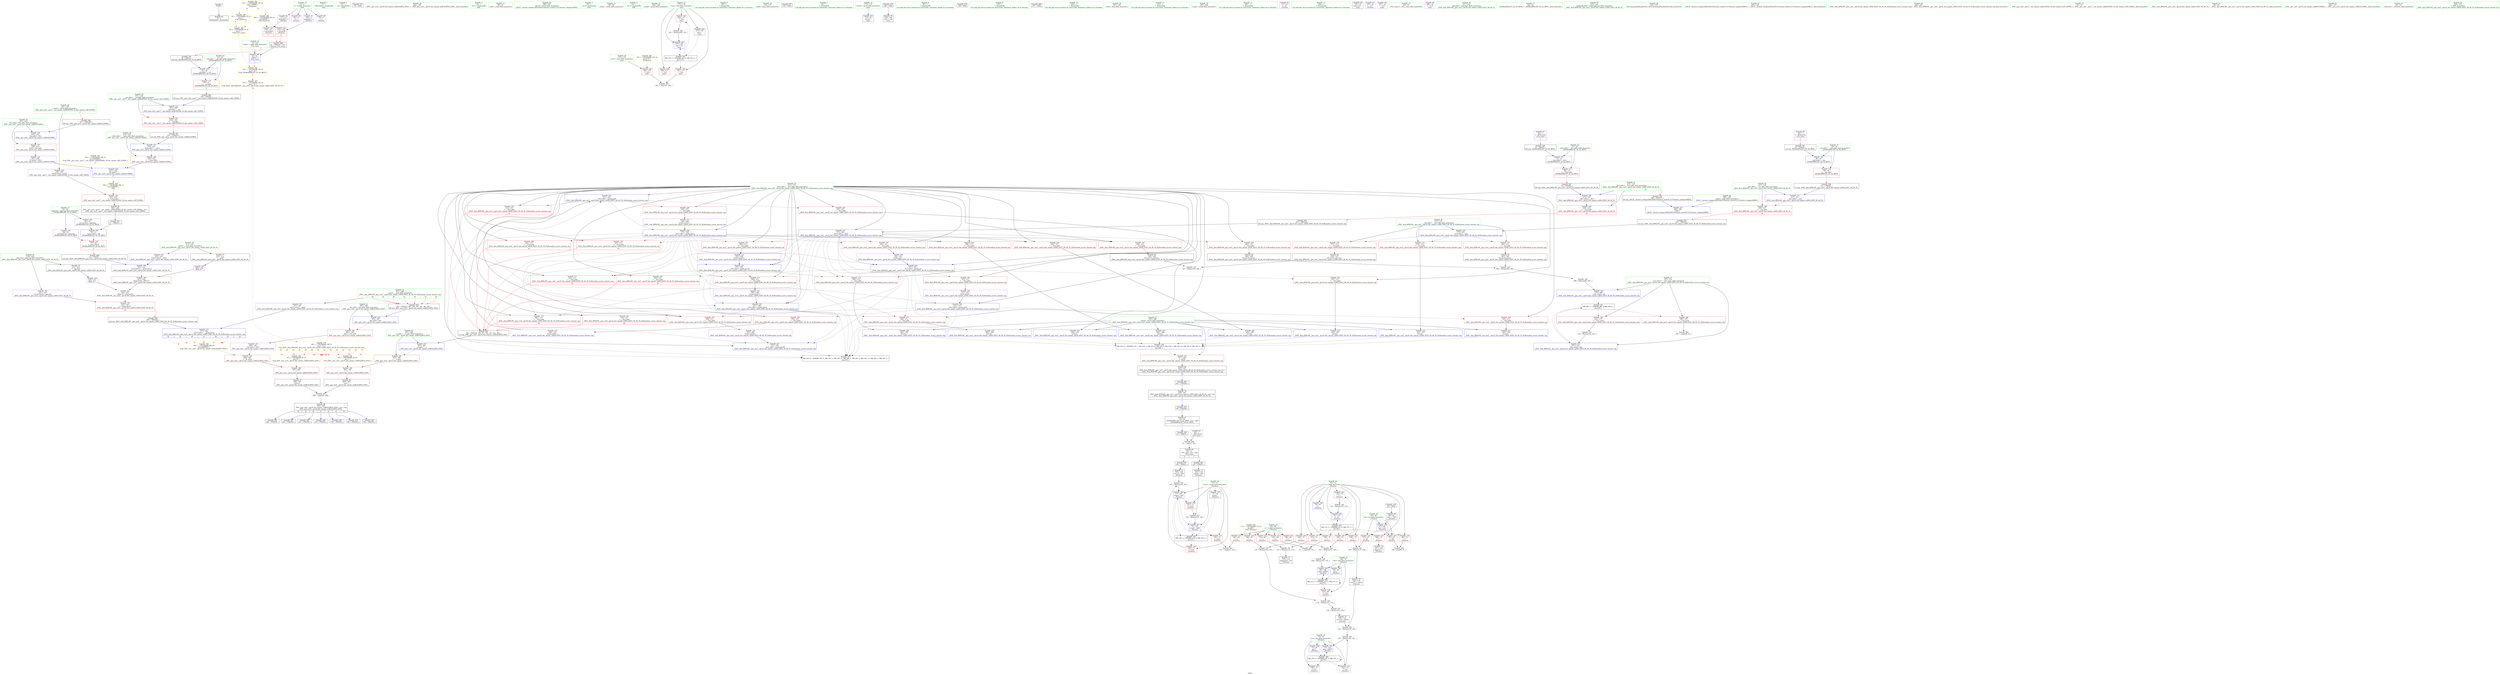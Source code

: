 digraph "SVFG" {
	label="SVFG";

	Node0x5589ef2c8310 [shape=record,color=grey,label="{NodeID: 0\nNullPtr}"];
	Node0x5589ef2c8310 -> Node0x5589ef34dca0[style=solid];
	Node0x5589ef34f7a0 [shape=record,color=blue,label="{NodeID: 194\n54\<--51\ncoerce.dive\<--call\n_ZSt4findIPKccET_S2_S2_RKT0_\n}"];
	Node0x5589ef34f7a0 -> Node0x5589ef3519b0[style=dashed];
	Node0x5589ef34c240 [shape=record,color=purple,label="{NodeID: 111\n329\<--328\nincdec.ptr12\<--\n_ZSt9__find_ifIPKcN9__gnu_cxx5__ops16_Iter_equals_valIS0_EEET_S6_S6_T0_St26random_access_iterator_tag\n}"];
	Node0x5589ef34c240 -> Node0x5589ef357e40[style=solid];
	Node0x5589ef34ac60 [shape=record,color=green,label="{NodeID: 28\n71\<--72\ncount\<--count_field_insensitive\n_Z5solvev\n}"];
	Node0x5589ef34ac60 -> Node0x5589ef352100[style=solid];
	Node0x5589ef34ac60 -> Node0x5589ef3521d0[style=solid];
	Node0x5589ef34ac60 -> Node0x5589ef3522a0[style=solid];
	Node0x5589ef34ac60 -> Node0x5589ef34fa10[style=solid];
	Node0x5589ef34ac60 -> Node0x5589ef34fc80[style=solid];
	Node0x5589ef34ac60 -> Node0x5589ef34fd50[style=solid];
	Node0x5589ef1b1a50 [shape=record,color=black,label="{NodeID: 471\n51 = PHI(247, )\n}"];
	Node0x5589ef1b1a50 -> Node0x5589ef34f7a0[style=solid];
	Node0x5589ef357ca0 [shape=record,color=blue,label="{NodeID: 222\n271\<--320\n__first.addr\<--incdec.ptr8\n_ZSt9__find_ifIPKcN9__gnu_cxx5__ops16_Iter_equals_valIS0_EEET_S6_S6_T0_St26random_access_iterator_tag\n}"];
	Node0x5589ef357ca0 -> Node0x5589ef353d70[style=dashed];
	Node0x5589ef357ca0 -> Node0x5589ef353e40[style=dashed];
	Node0x5589ef357ca0 -> Node0x5589ef353f10[style=dashed];
	Node0x5589ef357ca0 -> Node0x5589ef357e40[style=dashed];
	Node0x5589ef357ca0 -> Node0x5589ef36f930[style=dashed];
	Node0x5589ef352920 [shape=record,color=red,label="{NodeID: 139\n138\<--75\n\<--i\n_Z5solvev\n}"];
	Node0x5589ef352920 -> Node0x5589ef35fea0[style=solid];
	Node0x5589ef34d520 [shape=record,color=green,label="{NodeID: 56\n273\<--274\n__last.addr\<--__last.addr_field_insensitive\n_ZSt9__find_ifIPKcN9__gnu_cxx5__ops16_Iter_equals_valIS0_EEET_S6_S6_T0_St26random_access_iterator_tag\n}"];
	Node0x5589ef34d520 -> Node0x5589ef354800[style=solid];
	Node0x5589ef34d520 -> Node0x5589ef3548d0[style=solid];
	Node0x5589ef34d520 -> Node0x5589ef3549a0[style=solid];
	Node0x5589ef34d520 -> Node0x5589ef3576f0[style=solid];
	Node0x5589ef394240 [shape=record,color=black,label="{NodeID: 499\n212 = PHI(57, )\n2nd arg _ZSt9__find_ifIPKcN9__gnu_cxx5__ops16_Iter_equals_valIS0_EEET_S6_S6_T0_ }"];
	Node0x5589ef394240 -> Node0x5589ef350300[style=solid];
	Node0x5589ef35f2a0 [shape=record,color=grey,label="{NodeID: 333\n341 = Binary(339, 340, )\n}"];
	Node0x5589ef353fe0 [shape=record,color=red,label="{NodeID: 167\n338\<--271\n\<--__first.addr\n_ZSt9__find_ifIPKcN9__gnu_cxx5__ops16_Iter_equals_valIS0_EEET_S6_S6_T0_St26random_access_iterator_tag\n}"];
	Node0x5589ef353fe0 -> Node0x5589ef34ec40[style=solid];
	Node0x5589ef34ec40 [shape=record,color=black,label="{NodeID: 84\n340\<--338\nsub.ptr.rhs.cast14\<--\n_ZSt9__find_ifIPKcN9__gnu_cxx5__ops16_Iter_equals_valIS0_EEET_S6_S6_T0_St26random_access_iterator_tag\n}"];
	Node0x5589ef34ec40 -> Node0x5589ef35f2a0[style=solid];
	Node0x5589ef3415e0 [shape=record,color=green,label="{NodeID: 1\n7\<--1\n_ZL6vowels\<--dummyObj\nGlob }"];
	Node0x5589ef34f870 [shape=record,color=blue,label="{NodeID: 195\n67\<--86\nlen\<--conv\n_Z5solvev\n}"];
	Node0x5589ef34f870 -> Node0x5589ef351e90[style=dashed];
	Node0x5589ef34f870 -> Node0x5589ef351f60[style=dashed];
	Node0x5589ef34c310 [shape=record,color=purple,label="{NodeID: 112\n350\<--349\nincdec.ptr19\<--\n_ZSt9__find_ifIPKcN9__gnu_cxx5__ops16_Iter_equals_valIS0_EEET_S6_S6_T0_St26random_access_iterator_tag\n}"];
	Node0x5589ef34c310 -> Node0x5589ef3580b0[style=solid];
	Node0x5589ef34ad30 [shape=record,color=green,label="{NodeID: 29\n73\<--74\nans\<--ans_field_insensitive\n_Z5solvev\n}"];
	Node0x5589ef34ad30 -> Node0x5589ef352370[style=solid];
	Node0x5589ef34ad30 -> Node0x5589ef352440[style=solid];
	Node0x5589ef34ad30 -> Node0x5589ef34fae0[style=solid];
	Node0x5589ef34ad30 -> Node0x5589ef34fe20[style=solid];
	Node0x5589eefab440 [shape=record,color=black,label="{NodeID: 472\n58 = PHI(209, )\n}"];
	Node0x5589eefab440 -> Node0x5589ef34de70[style=solid];
	Node0x5589ef357d70 [shape=record,color=blue,label="{NodeID: 223\n265\<--325\nretval\<--\n_ZSt9__find_ifIPKcN9__gnu_cxx5__ops16_Iter_equals_valIS0_EEET_S6_S6_T0_St26random_access_iterator_tag\n}"];
	Node0x5589ef357d70 -> Node0x5589ef36f430[style=dashed];
	Node0x5589ef3529f0 [shape=record,color=red,label="{NodeID: 140\n145\<--75\n\<--i\n_Z5solvev\n}"];
	Node0x5589ef3529f0 -> Node0x5589ef35ee20[style=solid];
	Node0x5589ef34d5f0 [shape=record,color=green,label="{NodeID: 57\n275\<--276\n__trip_count\<--__trip_count_field_insensitive\n_ZSt9__find_ifIPKcN9__gnu_cxx5__ops16_Iter_equals_valIS0_EEET_S6_S6_T0_St26random_access_iterator_tag\n}"];
	Node0x5589ef34d5f0 -> Node0x5589ef354a70[style=solid];
	Node0x5589ef34d5f0 -> Node0x5589ef354b40[style=solid];
	Node0x5589ef34d5f0 -> Node0x5589ef3577c0[style=solid];
	Node0x5589ef34d5f0 -> Node0x5589ef357f10[style=solid];
	Node0x5589ef394380 [shape=record,color=black,label="{NodeID: 500\n34 = PHI(25, )\n0th arg _ZSt4findIPKccET_S2_S2_RKT0_ }"];
	Node0x5589ef394380 -> Node0x5589ef355360[style=solid];
	Node0x5589ef35f420 [shape=record,color=grey,label="{NodeID: 334\n333 = Binary(332, 334, )\n}"];
	Node0x5589ef35f420 -> Node0x5589ef357f10[style=solid];
	Node0x5589ef3540b0 [shape=record,color=red,label="{NodeID: 168\n343\<--271\n\<--__first.addr\n_ZSt9__find_ifIPKcN9__gnu_cxx5__ops16_Iter_equals_valIS0_EEET_S6_S6_T0_St26random_access_iterator_tag\n|{<s0>22}}"];
	Node0x5589ef3540b0:s0 -> Node0x5589ef394d60[style=solid,color=red];
	Node0x5589ef34ed10 [shape=record,color=black,label="{NodeID: 85\n261\<--377\n_ZSt9__find_ifIPKcN9__gnu_cxx5__ops16_Iter_equals_valIS0_EEET_S6_S6_T0_St26random_access_iterator_tag_ret\<--\n_ZSt9__find_ifIPKcN9__gnu_cxx5__ops16_Iter_equals_valIS0_EEET_S6_S6_T0_St26random_access_iterator_tag\n|{<s0>16}}"];
	Node0x5589ef34ed10:s0 -> Node0x5589ef391f20[style=solid,color=blue];
	Node0x5589ef341670 [shape=record,color=green,label="{NodeID: 2\n10\<--1\n.str\<--dummyObj\nGlob }"];
	Node0x5589ef371230 [shape=record,color=black,label="{NodeID: 362\nMR_21V_3 = PHI(MR_21V_5, MR_21V_2, )\npts\{70 \}\n}"];
	Node0x5589ef371230 -> Node0x5589ef352030[style=dashed];
	Node0x5589ef371230 -> Node0x5589ef34fef0[style=dashed];
	Node0x5589ef371230 -> Node0x5589ef371230[style=dashed];
	Node0x5589ef34f940 [shape=record,color=blue,label="{NodeID: 196\n69\<--89\nlast\<--\n_Z5solvev\n}"];
	Node0x5589ef34f940 -> Node0x5589ef371230[style=dashed];
	Node0x5589ef34c3e0 [shape=record,color=purple,label="{NodeID: 113\n360\<--359\nincdec.ptr24\<--\n_ZSt9__find_ifIPKcN9__gnu_cxx5__ops16_Iter_equals_valIS0_EEET_S6_S6_T0_St26random_access_iterator_tag\n}"];
	Node0x5589ef34c3e0 -> Node0x5589ef358250[style=solid];
	Node0x5589ef34ae00 [shape=record,color=green,label="{NodeID: 30\n75\<--76\ni\<--i_field_insensitive\n_Z5solvev\n}"];
	Node0x5589ef34ae00 -> Node0x5589ef352510[style=solid];
	Node0x5589ef34ae00 -> Node0x5589ef3525e0[style=solid];
	Node0x5589ef34ae00 -> Node0x5589ef3526b0[style=solid];
	Node0x5589ef34ae00 -> Node0x5589ef352780[style=solid];
	Node0x5589ef34ae00 -> Node0x5589ef352850[style=solid];
	Node0x5589ef34ae00 -> Node0x5589ef352920[style=solid];
	Node0x5589ef34ae00 -> Node0x5589ef3529f0[style=solid];
	Node0x5589ef34ae00 -> Node0x5589ef352ac0[style=solid];
	Node0x5589ef34ae00 -> Node0x5589ef34fbb0[style=solid];
	Node0x5589ef34ae00 -> Node0x5589ef34ffc0[style=solid];
	Node0x5589ef391760 [shape=record,color=black,label="{NodeID: 473\n79 = PHI()\n}"];
	Node0x5589ef357e40 [shape=record,color=blue,label="{NodeID: 224\n271\<--329\n__first.addr\<--incdec.ptr12\n_ZSt9__find_ifIPKcN9__gnu_cxx5__ops16_Iter_equals_valIS0_EEET_S6_S6_T0_St26random_access_iterator_tag\n}"];
	Node0x5589ef357e40 -> Node0x5589ef353620[style=dashed];
	Node0x5589ef357e40 -> Node0x5589ef3536f0[style=dashed];
	Node0x5589ef357e40 -> Node0x5589ef3537c0[style=dashed];
	Node0x5589ef357e40 -> Node0x5589ef353fe0[style=dashed];
	Node0x5589ef357e40 -> Node0x5589ef3540b0[style=dashed];
	Node0x5589ef357e40 -> Node0x5589ef354180[style=dashed];
	Node0x5589ef357e40 -> Node0x5589ef354250[style=dashed];
	Node0x5589ef357e40 -> Node0x5589ef354320[style=dashed];
	Node0x5589ef357e40 -> Node0x5589ef3543f0[style=dashed];
	Node0x5589ef357e40 -> Node0x5589ef3544c0[style=dashed];
	Node0x5589ef357e40 -> Node0x5589ef354590[style=dashed];
	Node0x5589ef357e40 -> Node0x5589ef354660[style=dashed];
	Node0x5589ef357e40 -> Node0x5589ef354730[style=dashed];
	Node0x5589ef357e40 -> Node0x5589ef357960[style=dashed];
	Node0x5589ef357e40 -> Node0x5589ef3580b0[style=dashed];
	Node0x5589ef357e40 -> Node0x5589ef358250[style=dashed];
	Node0x5589ef357e40 -> Node0x5589ef3583f0[style=dashed];
	Node0x5589ef357e40 -> Node0x5589ef36f930[style=dashed];
	Node0x5589ef352ac0 [shape=record,color=red,label="{NodeID: 141\n152\<--75\n\<--i\n_Z5solvev\n}"];
	Node0x5589ef352ac0 -> Node0x5589ef35e820[style=solid];
	Node0x5589ef34d6c0 [shape=record,color=green,label="{NodeID: 58\n295\<--296\n_ZN9__gnu_cxx5__ops16_Iter_equals_valIKcEclIPS2_EEbT_\<--_ZN9__gnu_cxx5__ops16_Iter_equals_valIKcEclIPS2_EEbT__field_insensitive\n}"];
	Node0x5589ef3944c0 [shape=record,color=black,label="{NodeID: 501\n35 = PHI(26, )\n1st arg _ZSt4findIPKccET_S2_S2_RKT0_ }"];
	Node0x5589ef3944c0 -> Node0x5589ef34f600[style=solid];
	Node0x5589ef35f5a0 [shape=record,color=grey,label="{NodeID: 335\n285 = Binary(283, 284, )\n}"];
	Node0x5589ef35f5a0 -> Node0x5589ef35f720[style=solid];
	Node0x5589ef354180 [shape=record,color=red,label="{NodeID: 169\n346\<--271\n\<--__first.addr\n_ZSt9__find_ifIPKcN9__gnu_cxx5__ops16_Iter_equals_valIS0_EEET_S6_S6_T0_St26random_access_iterator_tag\n}"];
	Node0x5589ef354180 -> Node0x5589ef357fe0[style=solid];
	Node0x5589ef34ede0 [shape=record,color=black,label="{NodeID: 86\n404\<--403\nconv\<--\n_ZN9__gnu_cxx5__ops16_Iter_equals_valIKcEclIPS2_EEbT_\n}"];
	Node0x5589ef34ede0 -> Node0x5589ef3607a0[style=solid];
	Node0x5589ef3343f0 [shape=record,color=green,label="{NodeID: 3\n12\<--1\n.str.1\<--dummyObj\nGlob }"];
	Node0x5589ef371730 [shape=record,color=black,label="{NodeID: 363\nMR_23V_3 = PHI(MR_23V_6, MR_23V_2, )\npts\{72 \}\n}"];
	Node0x5589ef371730 -> Node0x5589ef352100[style=dashed];
	Node0x5589ef371730 -> Node0x5589ef34fc80[style=dashed];
	Node0x5589ef34fa10 [shape=record,color=blue,label="{NodeID: 197\n71\<--91\ncount\<--\n_Z5solvev\n}"];
	Node0x5589ef34fa10 -> Node0x5589ef371730[style=dashed];
	Node0x5589ef34c4b0 [shape=record,color=purple,label="{NodeID: 114\n370\<--369\nincdec.ptr29\<--\n_ZSt9__find_ifIPKcN9__gnu_cxx5__ops16_Iter_equals_valIS0_EEET_S6_S6_T0_St26random_access_iterator_tag\n}"];
	Node0x5589ef34c4b0 -> Node0x5589ef3583f0[style=solid];
	Node0x5589ef34aed0 [shape=record,color=green,label="{NodeID: 31\n80\<--81\nscanf\<--scanf_field_insensitive\n}"];
	Node0x5589ef391830 [shape=record,color=black,label="{NodeID: 474\n83 = PHI()\n}"];
	Node0x5589ef391830 -> Node0x5589ef34df40[style=solid];
	Node0x5589ef357f10 [shape=record,color=blue,label="{NodeID: 225\n275\<--333\n__trip_count\<--dec\n_ZSt9__find_ifIPKcN9__gnu_cxx5__ops16_Iter_equals_valIS0_EEET_S6_S6_T0_St26random_access_iterator_tag\n}"];
	Node0x5589ef357f10 -> Node0x5589ef36db30[style=dashed];
	Node0x5589ef352b90 [shape=record,color=red,label="{NodeID: 142\n103\<--102\n\<--arrayidx\n_Z5solvev\n|{<s0>6}}"];
	Node0x5589ef352b90:s0 -> Node0x5589ef3929e0[style=solid,color=red];
	Node0x5589ef34d7c0 [shape=record,color=green,label="{NodeID: 59\n386\<--387\nretval\<--retval_field_insensitive\n_ZSt19__iterator_categoryIPKcENSt15iterator_traitsIT_E17iterator_categoryERKS3_\n}"];
	Node0x5589ef394600 [shape=record,color=black,label="{NodeID: 502\n36 = PHI(22, )\n2nd arg _ZSt4findIPKccET_S2_S2_RKT0_ }"];
	Node0x5589ef394600 -> Node0x5589ef34f6d0[style=solid];
	Node0x5589ef35f720 [shape=record,color=grey,label="{NodeID: 336\n286 = Binary(285, 287, )\n}"];
	Node0x5589ef35f720 -> Node0x5589ef3577c0[style=solid];
	Node0x5589ef354250 [shape=record,color=red,label="{NodeID: 170\n349\<--271\n\<--__first.addr\n_ZSt9__find_ifIPKcN9__gnu_cxx5__ops16_Iter_equals_valIS0_EEET_S6_S6_T0_St26random_access_iterator_tag\n}"];
	Node0x5589ef354250 -> Node0x5589ef34c310[style=solid];
	Node0x5589ef34eeb0 [shape=record,color=black,label="{NodeID: 87\n408\<--407\nconv2\<--\n_ZN9__gnu_cxx5__ops16_Iter_equals_valIKcEclIPS2_EEbT_\n}"];
	Node0x5589ef34eeb0 -> Node0x5589ef3607a0[style=solid];
	Node0x5589ef3344b0 [shape=record,color=green,label="{NodeID: 4\n14\<--1\n.str.2\<--dummyObj\nGlob }"];
	Node0x5589ef371c30 [shape=record,color=black,label="{NodeID: 364\nMR_25V_3 = PHI(MR_25V_5, MR_25V_2, )\npts\{74 \}\n}"];
	Node0x5589ef371c30 -> Node0x5589ef352370[style=dashed];
	Node0x5589ef371c30 -> Node0x5589ef352440[style=dashed];
	Node0x5589ef371c30 -> Node0x5589ef34fe20[style=dashed];
	Node0x5589ef371c30 -> Node0x5589ef371c30[style=dashed];
	Node0x5589ef34fae0 [shape=record,color=blue,label="{NodeID: 198\n73\<--93\nans\<--\n_Z5solvev\n}"];
	Node0x5589ef34fae0 -> Node0x5589ef371c30[style=dashed];
	Node0x5589ef351620 [shape=record,color=purple,label="{NodeID: 115\n405\<--401\n_M_value\<--this1\n_ZN9__gnu_cxx5__ops16_Iter_equals_valIKcEclIPS2_EEbT_\n}"];
	Node0x5589ef351620 -> Node0x5589ef354e80[style=solid];
	Node0x5589ef34afd0 [shape=record,color=green,label="{NodeID: 32\n84\<--85\nstrlen\<--strlen_field_insensitive\n}"];
	Node0x5589ef391900 [shape=record,color=black,label="{NodeID: 475\n354 = PHI(392, )\n}"];
	Node0x5589ef355bc0 [shape=record,color=yellow,style=double,label="{NodeID: 392\n14V_1 = ENCHI(MR_14V_0)\npts\{1 23 \}\nFun[_ZSt4findIPKccET_S2_S2_RKT0_]|{<s0>3}}"];
	Node0x5589ef355bc0:s0 -> Node0x5589ef355730[style=dashed,color=red];
	Node0x5589ef357fe0 [shape=record,color=blue,label="{NodeID: 226\n265\<--346\nretval\<--\n_ZSt9__find_ifIPKcN9__gnu_cxx5__ops16_Iter_equals_valIS0_EEET_S6_S6_T0_St26random_access_iterator_tag\n}"];
	Node0x5589ef357fe0 -> Node0x5589ef36f430[style=dashed];
	Node0x5589ef352c60 [shape=record,color=red,label="{NodeID: 143\n118\<--117\n\<--arrayidx6\n_Z5solvev\n|{<s0>7}}"];
	Node0x5589ef352c60:s0 -> Node0x5589ef3929e0[style=solid,color=red];
	Node0x5589ef34d890 [shape=record,color=green,label="{NodeID: 60\n388\<--389\n.addr\<--.addr_field_insensitive\n_ZSt19__iterator_categoryIPKcENSt15iterator_traitsIT_E17iterator_categoryERKS3_\n}"];
	Node0x5589ef34d890 -> Node0x5589ef358590[style=solid];
	Node0x5589ef394740 [shape=record,color=black,label="{NodeID: 503\n393 = PHI(267, 267, 267, 267, 267, 267, 267, )\n0th arg _ZN9__gnu_cxx5__ops16_Iter_equals_valIKcEclIPS2_EEbT_ }"];
	Node0x5589ef394740 -> Node0x5589ef358660[style=solid];
	Node0x5589ef35f8a0 [shape=record,color=grey,label="{NodeID: 337\n134 = Binary(133, 135, )\n}"];
	Node0x5589ef35f8a0 -> Node0x5589ef34e420[style=solid];
	Node0x5589ef354320 [shape=record,color=red,label="{NodeID: 171\n353\<--271\n\<--__first.addr\n_ZSt9__find_ifIPKcN9__gnu_cxx5__ops16_Iter_equals_valIS0_EEET_S6_S6_T0_St26random_access_iterator_tag\n|{<s0>23}}"];
	Node0x5589ef354320:s0 -> Node0x5589ef394d60[style=solid,color=red];
	Node0x5589ef34ef80 [shape=record,color=black,label="{NodeID: 88\n392\<--409\n_ZN9__gnu_cxx5__ops16_Iter_equals_valIKcEclIPS2_EEbT__ret\<--cmp\n_ZN9__gnu_cxx5__ops16_Iter_equals_valIKcEclIPS2_EEbT_\n|{<s0>18|<s1>19|<s2>20|<s3>21|<s4>22|<s5>23|<s6>24}}"];
	Node0x5589ef34ef80:s0 -> Node0x5589ef392120[style=solid,color=blue];
	Node0x5589ef34ef80:s1 -> Node0x5589ef392230[style=solid,color=blue];
	Node0x5589ef34ef80:s2 -> Node0x5589ef392340[style=solid,color=blue];
	Node0x5589ef34ef80:s3 -> Node0x5589ef392450[style=solid,color=blue];
	Node0x5589ef34ef80:s4 -> Node0x5589ef392590[style=solid,color=blue];
	Node0x5589ef34ef80:s5 -> Node0x5589ef391900[style=solid,color=blue];
	Node0x5589ef34ef80:s6 -> Node0x5589ef3926d0[style=solid,color=blue];
	Node0x5589ef334570 [shape=record,color=green,label="{NodeID: 5\n16\<--1\n.str.3\<--dummyObj\nGlob }"];
	Node0x5589ef372130 [shape=record,color=black,label="{NodeID: 365\nMR_27V_3 = PHI(MR_27V_4, MR_27V_2, )\npts\{76 \}\n}"];
	Node0x5589ef372130 -> Node0x5589ef352510[style=dashed];
	Node0x5589ef372130 -> Node0x5589ef3525e0[style=dashed];
	Node0x5589ef372130 -> Node0x5589ef3526b0[style=dashed];
	Node0x5589ef372130 -> Node0x5589ef352780[style=dashed];
	Node0x5589ef372130 -> Node0x5589ef352850[style=dashed];
	Node0x5589ef372130 -> Node0x5589ef352920[style=dashed];
	Node0x5589ef372130 -> Node0x5589ef3529f0[style=dashed];
	Node0x5589ef372130 -> Node0x5589ef352ac0[style=dashed];
	Node0x5589ef372130 -> Node0x5589ef34ffc0[style=dashed];
	Node0x5589ef34fbb0 [shape=record,color=blue,label="{NodeID: 199\n75\<--91\ni\<--\n_Z5solvev\n}"];
	Node0x5589ef34fbb0 -> Node0x5589ef372130[style=dashed];
	Node0x5589ef3516b0 [shape=record,color=purple,label="{NodeID: 116\n421\<--420\n_M_value\<--this1\n_ZN9__gnu_cxx5__ops16_Iter_equals_valIKcEC2ERS2_\n}"];
	Node0x5589ef3516b0 -> Node0x5589ef3589a0[style=solid];
	Node0x5589ef34b0d0 [shape=record,color=green,label="{NodeID: 33\n159\<--160\nprintf\<--printf_field_insensitive\n}"];
	Node0x5589ef391a10 [shape=record,color=black,label="{NodeID: 476\n104 = PHI(20, )\n}"];
	Node0x5589ef391a10 -> Node0x5589ef34e1b0[style=solid];
	Node0x5589ef3580b0 [shape=record,color=blue,label="{NodeID: 227\n271\<--350\n__first.addr\<--incdec.ptr19\n_ZSt9__find_ifIPKcN9__gnu_cxx5__ops16_Iter_equals_valIS0_EEET_S6_S6_T0_St26random_access_iterator_tag\n}"];
	Node0x5589ef3580b0 -> Node0x5589ef354320[style=dashed];
	Node0x5589ef3580b0 -> Node0x5589ef3543f0[style=dashed];
	Node0x5589ef3580b0 -> Node0x5589ef3544c0[style=dashed];
	Node0x5589ef3580b0 -> Node0x5589ef358250[style=dashed];
	Node0x5589ef3580b0 -> Node0x5589ef36f930[style=dashed];
	Node0x5589ef352d30 [shape=record,color=red,label="{NodeID: 144\n192\<--175\n\<--tests\nmain\n}"];
	Node0x5589ef352d30 -> Node0x5589ef360320[style=solid];
	Node0x5589ef34d960 [shape=record,color=green,label="{NodeID: 61\n395\<--396\nthis.addr\<--this.addr_field_insensitive\n_ZN9__gnu_cxx5__ops16_Iter_equals_valIKcEclIPS2_EEbT_\n}"];
	Node0x5589ef34d960 -> Node0x5589ef354c10[style=solid];
	Node0x5589ef34d960 -> Node0x5589ef358660[style=solid];
	Node0x5589ef394d60 [shape=record,color=black,label="{NodeID: 504\n394 = PHI(293, 304, 313, 322, 343, 353, 363, )\n1st arg _ZN9__gnu_cxx5__ops16_Iter_equals_valIKcEclIPS2_EEbT_ }"];
	Node0x5589ef394d60 -> Node0x5589ef358730[style=solid];
	Node0x5589ef35fa20 [shape=record,color=grey,label="{NodeID: 338\n133 = Binary(131, 132, )\n}"];
	Node0x5589ef35fa20 -> Node0x5589ef35f8a0[style=solid];
	Node0x5589ef3543f0 [shape=record,color=red,label="{NodeID: 172\n356\<--271\n\<--__first.addr\n_ZSt9__find_ifIPKcN9__gnu_cxx5__ops16_Iter_equals_valIS0_EEET_S6_S6_T0_St26random_access_iterator_tag\n}"];
	Node0x5589ef3543f0 -> Node0x5589ef358180[style=solid];
	Node0x5589ef34f050 [shape=record,color=purple,label="{NodeID: 89\n78\<--4\n\<--s\n_Z5solvev\n}"];
	Node0x5589ef334de0 [shape=record,color=green,label="{NodeID: 6\n89\<--1\n\<--dummyObj\nCan only get source location for instruction, argument, global var or function.}"];
	Node0x5589ef34fc80 [shape=record,color=blue,label="{NodeID: 200\n71\<--107\ncount\<--add\n_Z5solvev\n}"];
	Node0x5589ef34fc80 -> Node0x5589ef3521d0[style=dashed];
	Node0x5589ef34fc80 -> Node0x5589ef3522a0[style=dashed];
	Node0x5589ef34fc80 -> Node0x5589ef34fd50[style=dashed];
	Node0x5589ef34fc80 -> Node0x5589ef371730[style=dashed];
	Node0x5589ef351740 [shape=record,color=red,label="{NodeID: 117\n48\<--37\n\<--__first.addr\n_ZSt4findIPKccET_S2_S2_RKT0_\n|{<s0>3}}"];
	Node0x5589ef351740:s0 -> Node0x5589ef393fc0[style=solid,color=red];
	Node0x5589ef34b1d0 [shape=record,color=green,label="{NodeID: 34\n170\<--171\nmain\<--main_field_insensitive\n}"];
	Node0x5589ef391be0 [shape=record,color=black,label="{NodeID: 477\n158 = PHI()\n}"];
	Node0x5589ef355db0 [shape=record,color=yellow,style=double,label="{NodeID: 394\n60V_1 = ENCHI(MR_60V_0)\npts\{2680000 \}\nFun[_ZN9__gnu_cxx5__ops16_Iter_equals_valIKcEclIPS2_EEbT_]}"];
	Node0x5589ef355db0 -> Node0x5589ef354e80[style=dashed];
	Node0x5589ef358180 [shape=record,color=blue,label="{NodeID: 228\n265\<--356\nretval\<--\n_ZSt9__find_ifIPKcN9__gnu_cxx5__ops16_Iter_equals_valIS0_EEET_S6_S6_T0_St26random_access_iterator_tag\n}"];
	Node0x5589ef358180 -> Node0x5589ef36f430[style=dashed];
	Node0x5589ef352e00 [shape=record,color=red,label="{NodeID: 145\n191\<--177\n\<--test\nmain\n}"];
	Node0x5589ef352e00 -> Node0x5589ef360320[style=solid];
	Node0x5589ef34da30 [shape=record,color=green,label="{NodeID: 62\n397\<--398\n__it.addr\<--__it.addr_field_insensitive\n_ZN9__gnu_cxx5__ops16_Iter_equals_valIKcEclIPS2_EEbT_\n}"];
	Node0x5589ef34da30 -> Node0x5589ef354ce0[style=solid];
	Node0x5589ef34da30 -> Node0x5589ef358730[style=solid];
	Node0x5589ef395020 [shape=record,color=black,label="{NodeID: 505\n385 = PHI(215, )\n0th arg _ZSt19__iterator_categoryIPKcENSt15iterator_traitsIT_E17iterator_categoryERKS3_ }"];
	Node0x5589ef395020 -> Node0x5589ef358590[style=solid];
	Node0x5589ef35fba0 [shape=record,color=grey,label="{NodeID: 339\n143 = Binary(142, 141, )\n}"];
	Node0x5589ef35fba0 -> Node0x5589ef34fe20[style=solid];
	Node0x5589ef3544c0 [shape=record,color=red,label="{NodeID: 173\n359\<--271\n\<--__first.addr\n_ZSt9__find_ifIPKcN9__gnu_cxx5__ops16_Iter_equals_valIS0_EEET_S6_S6_T0_St26random_access_iterator_tag\n}"];
	Node0x5589ef3544c0 -> Node0x5589ef34c3e0[style=solid];
	Node0x5589ef34f120 [shape=record,color=purple,label="{NodeID: 90\n82\<--4\n\<--s\n_Z5solvev\n}"];
	Node0x5589ef334ea0 [shape=record,color=green,label="{NodeID: 7\n91\<--1\n\<--dummyObj\nCan only get source location for instruction, argument, global var or function.}"];
	Node0x5589ef1b14e0 [shape=record,color=yellow,style=double,label="{NodeID: 367\n50V_1 = ENCHI(MR_50V_0)\npts\{2500000 \}\nFun[_ZN9__gnu_cxx5__ops17__iter_equals_valIKcEENS0_16_Iter_equals_valIT_EERS4_]|{<s0>17}}"];
	Node0x5589ef1b14e0:s0 -> Node0x5589ef3589a0[style=dashed,color=red];
	Node0x5589ef34fd50 [shape=record,color=blue,label="{NodeID: 201\n71\<--122\ncount\<--sub9\n_Z5solvev\n}"];
	Node0x5589ef34fd50 -> Node0x5589ef3522a0[style=dashed];
	Node0x5589ef34fd50 -> Node0x5589ef371730[style=dashed];
	Node0x5589ef351810 [shape=record,color=red,label="{NodeID: 118\n49\<--39\n\<--__last.addr\n_ZSt4findIPKccET_S2_S2_RKT0_\n|{<s0>3}}"];
	Node0x5589ef351810:s0 -> Node0x5589ef394100[style=solid,color=red];
	Node0x5589ef34b2d0 [shape=record,color=green,label="{NodeID: 35\n173\<--174\nretval\<--retval_field_insensitive\nmain\n}"];
	Node0x5589ef34b2d0 -> Node0x5589ef350090[style=solid];
	Node0x5589ef391cb0 [shape=record,color=black,label="{NodeID: 478\n180 = PHI()\n}"];
	Node0x5589ef391cb0 -> Node0x5589ef34e5c0[style=solid];
	Node0x5589ef355e90 [shape=record,color=yellow,style=double,label="{NodeID: 395\n4V_1 = ENCHI(MR_4V_0)\npts\{23 \}\nFun[_ZN9__gnu_cxx5__ops16_Iter_equals_valIKcEclIPS2_EEbT_]}"];
	Node0x5589ef355e90 -> Node0x5589ef354f50[style=dashed];
	Node0x5589ef358250 [shape=record,color=blue,label="{NodeID: 229\n271\<--360\n__first.addr\<--incdec.ptr24\n_ZSt9__find_ifIPKcN9__gnu_cxx5__ops16_Iter_equals_valIS0_EEET_S6_S6_T0_St26random_access_iterator_tag\n}"];
	Node0x5589ef358250 -> Node0x5589ef354590[style=dashed];
	Node0x5589ef358250 -> Node0x5589ef354660[style=dashed];
	Node0x5589ef358250 -> Node0x5589ef354730[style=dashed];
	Node0x5589ef358250 -> Node0x5589ef3583f0[style=dashed];
	Node0x5589ef358250 -> Node0x5589ef36f930[style=dashed];
	Node0x5589ef352ed0 [shape=record,color=red,label="{NodeID: 146\n195\<--177\n\<--test\nmain\n}"];
	Node0x5589ef34db00 [shape=record,color=green,label="{NodeID: 63\n414\<--415\nthis.addr\<--this.addr_field_insensitive\n_ZN9__gnu_cxx5__ops16_Iter_equals_valIKcEC2ERS2_\n}"];
	Node0x5589ef34db00 -> Node0x5589ef355020[style=solid];
	Node0x5589ef34db00 -> Node0x5589ef358800[style=solid];
	Node0x5589ef35fd20 [shape=record,color=grey,label="{NodeID: 340\n141 = Binary(136, 140, )\n}"];
	Node0x5589ef35fd20 -> Node0x5589ef35fba0[style=solid];
	Node0x5589ef354590 [shape=record,color=red,label="{NodeID: 174\n363\<--271\n\<--__first.addr\n_ZSt9__find_ifIPKcN9__gnu_cxx5__ops16_Iter_equals_valIS0_EEET_S6_S6_T0_St26random_access_iterator_tag\n|{<s0>24}}"];
	Node0x5589ef354590:s0 -> Node0x5589ef394d60[style=solid,color=red];
	Node0x5589ef34f1f0 [shape=record,color=purple,label="{NodeID: 91\n102\<--4\narrayidx\<--s\n_Z5solvev\n}"];
	Node0x5589ef34f1f0 -> Node0x5589ef352b90[style=solid];
	Node0x5589ef334f60 [shape=record,color=green,label="{NodeID: 8\n93\<--1\n\<--dummyObj\nCan only get source location for instruction, argument, global var or function.}"];
	Node0x5589ef3730d0 [shape=record,color=yellow,style=double,label="{NodeID: 368\n2V_1 = ENCHI(MR_2V_0)\npts\{1 \}\nFun[_Z7is_consc]|{<s0>1}}"];
	Node0x5589ef3730d0:s0 -> Node0x5589ef355bc0[style=dashed,color=red];
	Node0x5589ef34fe20 [shape=record,color=blue,label="{NodeID: 202\n73\<--143\nans\<--add18\n_Z5solvev\n}"];
	Node0x5589ef34fe20 -> Node0x5589ef371c30[style=dashed];
	Node0x5589ef3518e0 [shape=record,color=red,label="{NodeID: 119\n50\<--41\n\<--__val.addr\n_ZSt4findIPKccET_S2_S2_RKT0_\n|{<s0>2}}"];
	Node0x5589ef3518e0:s0 -> Node0x5589ef392810[style=solid,color=red];
	Node0x5589ef34b3a0 [shape=record,color=green,label="{NodeID: 36\n175\<--176\ntests\<--tests_field_insensitive\nmain\n}"];
	Node0x5589ef34b3a0 -> Node0x5589ef352d30[style=solid];
	Node0x5589ef391d80 [shape=record,color=black,label="{NodeID: 479\n188 = PHI()\n}"];
	Node0x5589ef355f70 [shape=record,color=yellow,style=double,label="{NodeID: 396\n2V_1 = ENCHI(MR_2V_0)\npts\{1 \}\nFun[_ZN9__gnu_cxx5__ops16_Iter_equals_valIKcEclIPS2_EEbT_]}"];
	Node0x5589ef355f70 -> Node0x5589ef354db0[style=dashed];
	Node0x5589ef358320 [shape=record,color=blue,label="{NodeID: 230\n265\<--366\nretval\<--\n_ZSt9__find_ifIPKcN9__gnu_cxx5__ops16_Iter_equals_valIS0_EEET_S6_S6_T0_St26random_access_iterator_tag\n}"];
	Node0x5589ef358320 -> Node0x5589ef36f430[style=dashed];
	Node0x5589ef352fa0 [shape=record,color=red,label="{NodeID: 147\n200\<--177\n\<--test\nmain\n}"];
	Node0x5589ef352fa0 -> Node0x5589ef35eca0[style=solid];
	Node0x5589ef34dbd0 [shape=record,color=green,label="{NodeID: 64\n416\<--417\n__value.addr\<--__value.addr_field_insensitive\n_ZN9__gnu_cxx5__ops16_Iter_equals_valIKcEC2ERS2_\n}"];
	Node0x5589ef34dbd0 -> Node0x5589ef3550f0[style=solid];
	Node0x5589ef34dbd0 -> Node0x5589ef3588d0[style=solid];
	Node0x5589ef35fea0 [shape=record,color=grey,label="{NodeID: 341\n139 = Binary(137, 138, )\n}"];
	Node0x5589ef35fea0 -> Node0x5589ef34e4f0[style=solid];
	Node0x5589ef354660 [shape=record,color=red,label="{NodeID: 175\n366\<--271\n\<--__first.addr\n_ZSt9__find_ifIPKcN9__gnu_cxx5__ops16_Iter_equals_valIS0_EEET_S6_S6_T0_St26random_access_iterator_tag\n}"];
	Node0x5589ef354660 -> Node0x5589ef358320[style=solid];
	Node0x5589ef34f2c0 [shape=record,color=purple,label="{NodeID: 92\n117\<--4\narrayidx6\<--s\n_Z5solvev\n}"];
	Node0x5589ef34f2c0 -> Node0x5589ef352c60[style=solid];
	Node0x5589ef335020 [shape=record,color=green,label="{NodeID: 9\n135\<--1\n\<--dummyObj\nCan only get source location for instruction, argument, global var or function.}"];
	Node0x5589ef34fef0 [shape=record,color=blue,label="{NodeID: 203\n69\<--148\nlast\<--add20\n_Z5solvev\n}"];
	Node0x5589ef34fef0 -> Node0x5589ef371230[style=dashed];
	Node0x5589ef3519b0 [shape=record,color=red,label="{NodeID: 120\n57\<--56\n\<--coerce.dive1\n_ZSt4findIPKccET_S2_S2_RKT0_\n|{<s0>3}}"];
	Node0x5589ef3519b0:s0 -> Node0x5589ef394240[style=solid,color=red];
	Node0x5589ef34b470 [shape=record,color=green,label="{NodeID: 37\n177\<--178\ntest\<--test_field_insensitive\nmain\n}"];
	Node0x5589ef34b470 -> Node0x5589ef352e00[style=solid];
	Node0x5589ef34b470 -> Node0x5589ef352ed0[style=solid];
	Node0x5589ef34b470 -> Node0x5589ef352fa0[style=solid];
	Node0x5589ef34b470 -> Node0x5589ef350160[style=solid];
	Node0x5589ef34b470 -> Node0x5589ef350230[style=solid];
	Node0x5589ef391e50 [shape=record,color=black,label="{NodeID: 480\n197 = PHI()\n}"];
	Node0x5589ef3583f0 [shape=record,color=blue,label="{NodeID: 231\n271\<--370\n__first.addr\<--incdec.ptr29\n_ZSt9__find_ifIPKcN9__gnu_cxx5__ops16_Iter_equals_valIS0_EEET_S6_S6_T0_St26random_access_iterator_tag\n}"];
	Node0x5589ef3583f0 -> Node0x5589ef36f930[style=dashed];
	Node0x5589ef353070 [shape=record,color=red,label="{NodeID: 148\n229\<--215\n\<--__first.addr\n_ZSt9__find_ifIPKcN9__gnu_cxx5__ops16_Iter_equals_valIS0_EEET_S6_S6_T0_\n|{<s0>16}}"];
	Node0x5589ef353070:s0 -> Node0x5589ef392e10[style=solid,color=red];
	Node0x5589ef34dca0 [shape=record,color=black,label="{NodeID: 65\n2\<--3\ndummyVal\<--dummyVal\n}"];
	Node0x5589ef360020 [shape=record,color=grey,label="{NodeID: 342\n122 = Binary(121, 120, )\n}"];
	Node0x5589ef360020 -> Node0x5589ef34fd50[style=solid];
	Node0x5589ef354730 [shape=record,color=red,label="{NodeID: 176\n369\<--271\n\<--__first.addr\n_ZSt9__find_ifIPKcN9__gnu_cxx5__ops16_Iter_equals_valIS0_EEET_S6_S6_T0_St26random_access_iterator_tag\n}"];
	Node0x5589ef354730 -> Node0x5589ef34c4b0[style=solid];
	Node0x5589ef34f390 [shape=record,color=purple,label="{NodeID: 93\n25\<--7\n\<--_ZL6vowels\n_Z7is_consc\n|{<s0>1}}"];
	Node0x5589ef34f390:s0 -> Node0x5589ef394380[style=solid,color=red];
	Node0x5589ef3350e0 [shape=record,color=green,label="{NodeID: 10\n234\<--1\n\<--dummyObj\nCan only get source location for instruction, argument, global var or function.}"];
	Node0x5589ef34ffc0 [shape=record,color=blue,label="{NodeID: 204\n75\<--153\ni\<--inc\n_Z5solvev\n}"];
	Node0x5589ef34ffc0 -> Node0x5589ef372130[style=dashed];
	Node0x5589ef351a80 [shape=record,color=red,label="{NodeID: 121\n110\<--65\n\<--n\n_Z5solvev\n}"];
	Node0x5589ef351a80 -> Node0x5589ef360620[style=solid];
	Node0x5589ef34b540 [shape=record,color=green,label="{NodeID: 38\n181\<--182\ntime\<--time_field_insensitive\n}"];
	Node0x5589ef391f20 [shape=record,color=black,label="{NodeID: 481\n243 = PHI(261, )\n}"];
	Node0x5589ef391f20 -> Node0x5589ef34e830[style=solid];
	Node0x5589ef3584c0 [shape=record,color=blue,label="{NodeID: 232\n265\<--374\nretval\<--\n_ZSt9__find_ifIPKcN9__gnu_cxx5__ops16_Iter_equals_valIS0_EEET_S6_S6_T0_St26random_access_iterator_tag\n}"];
	Node0x5589ef3584c0 -> Node0x5589ef36f430[style=dashed];
	Node0x5589ef353140 [shape=record,color=red,label="{NodeID: 149\n230\<--217\n\<--__last.addr\n_ZSt9__find_ifIPKcN9__gnu_cxx5__ops16_Iter_equals_valIS0_EEET_S6_S6_T0_\n|{<s0>16}}"];
	Node0x5589ef353140:s0 -> Node0x5589ef392f20[style=solid,color=red];
	Node0x5589ef34dda0 [shape=record,color=black,label="{NodeID: 66\n20\<--31\n_Z7is_consc_ret\<--cmp\n_Z7is_consc\n|{<s0>6|<s1>7}}"];
	Node0x5589ef34dda0:s0 -> Node0x5589ef391a10[style=solid,color=blue];
	Node0x5589ef34dda0:s1 -> Node0x5589ef393b10[style=solid,color=blue];
	Node0x5589ef3601a0 [shape=record,color=grey,label="{NodeID: 343\n127 = cmp(125, 126, )\n}"];
	Node0x5589ef354800 [shape=record,color=red,label="{NodeID: 177\n281\<--273\n\<--__last.addr\n_ZSt9__find_ifIPKcN9__gnu_cxx5__ops16_Iter_equals_valIS0_EEET_S6_S6_T0_St26random_access_iterator_tag\n}"];
	Node0x5589ef354800 -> Node0x5589ef34e9d0[style=solid];
	Node0x5589ef34f460 [shape=record,color=purple,label="{NodeID: 94\n26\<--7\n\<--_ZL6vowels\n_Z7is_consc\n|{<s0>1}}"];
	Node0x5589ef34f460:s0 -> Node0x5589ef3944c0[style=solid,color=red];
	Node0x5589ef349ce0 [shape=record,color=green,label="{NodeID: 11\n235\<--1\n\<--dummyObj\nCan only get source location for instruction, argument, global var or function.}"];
	Node0x5589ef350090 [shape=record,color=blue,label="{NodeID: 205\n173\<--91\nretval\<--\nmain\n}"];
	Node0x5589ef351b50 [shape=record,color=red,label="{NodeID: 122\n114\<--65\n\<--n\n_Z5solvev\n}"];
	Node0x5589ef351b50 -> Node0x5589ef35efa0[style=solid];
	Node0x5589ef34b640 [shape=record,color=green,label="{NodeID: 39\n185\<--186\nsrand\<--srand_field_insensitive\n}"];
	Node0x5589ef392120 [shape=record,color=black,label="{NodeID: 482\n294 = PHI(392, )\n}"];
	Node0x5589ef357250 [shape=record,color=yellow,style=double,label="{NodeID: 399\n2V_1 = ENCHI(MR_2V_0)\npts\{1 \}\nFun[_Z5solvev]|{<s0>6|<s1>7}}"];
	Node0x5589ef357250:s0 -> Node0x5589ef3730d0[style=dashed,color=red];
	Node0x5589ef357250:s1 -> Node0x5589ef3730d0[style=dashed,color=red];
	Node0x5589ef358590 [shape=record,color=blue,label="{NodeID: 233\n388\<--385\n.addr\<--\n_ZSt19__iterator_categoryIPKcENSt15iterator_traitsIT_E17iterator_categoryERKS3_\n}"];
	Node0x5589ef353210 [shape=record,color=red,label="{NodeID: 150\n242\<--241\n\<--coerce.dive2\n_ZSt9__find_ifIPKcN9__gnu_cxx5__ops16_Iter_equals_valIS0_EEET_S6_S6_T0_\n|{<s0>16}}"];
	Node0x5589ef353210:s0 -> Node0x5589ef393e80[style=solid,color=red];
	Node0x5589ef34de70 [shape=record,color=black,label="{NodeID: 67\n33\<--58\n_ZSt4findIPKccET_S2_S2_RKT0__ret\<--call2\n_ZSt4findIPKccET_S2_S2_RKT0_\n|{<s0>1}}"];
	Node0x5589ef34de70:s0 -> Node0x5589ef393d40[style=solid,color=blue];
	Node0x5589ef360320 [shape=record,color=grey,label="{NodeID: 344\n193 = cmp(191, 192, )\n}"];
	Node0x5589ef3548d0 [shape=record,color=red,label="{NodeID: 178\n337\<--273\n\<--__last.addr\n_ZSt9__find_ifIPKcN9__gnu_cxx5__ops16_Iter_equals_valIS0_EEET_S6_S6_T0_St26random_access_iterator_tag\n}"];
	Node0x5589ef3548d0 -> Node0x5589ef34eb70[style=solid];
	Node0x5589ef34f530 [shape=record,color=purple,label="{NodeID: 95\n30\<--7\n\<--_ZL6vowels\n_Z7is_consc\n}"];
	Node0x5589ef34f530 -> Node0x5589ef360920[style=solid];
	Node0x5589ef349de0 [shape=record,color=green,label="{NodeID: 12\n287\<--1\n\<--dummyObj\nCan only get source location for instruction, argument, global var or function.}"];
	Node0x5589ef350160 [shape=record,color=blue,label="{NodeID: 206\n177\<--135\ntest\<--\nmain\n}"];
	Node0x5589ef350160 -> Node0x5589ef370330[style=dashed];
	Node0x5589ef351c20 [shape=record,color=red,label="{NodeID: 123\n126\<--65\n\<--n\n_Z5solvev\n}"];
	Node0x5589ef351c20 -> Node0x5589ef3601a0[style=solid];
	Node0x5589ef34b740 [shape=record,color=green,label="{NodeID: 40\n213\<--214\n__pred\<--__pred_field_insensitive\n_ZSt9__find_ifIPKcN9__gnu_cxx5__ops16_Iter_equals_valIS0_EEET_S6_S6_T0_\n}"];
	Node0x5589ef34b740 -> Node0x5589ef34e690[style=solid];
	Node0x5589ef34b740 -> Node0x5589ef34cb10[style=solid];
	Node0x5589ef392230 [shape=record,color=black,label="{NodeID: 483\n305 = PHI(392, )\n}"];
	Node0x5589ef357360 [shape=record,color=yellow,style=double,label="{NodeID: 400\n17V_1 = ENCHI(MR_17V_0)\npts\{66 \}\nFun[_Z5solvev]}"];
	Node0x5589ef357360 -> Node0x5589ef351a80[style=dashed];
	Node0x5589ef357360 -> Node0x5589ef351b50[style=dashed];
	Node0x5589ef357360 -> Node0x5589ef351c20[style=dashed];
	Node0x5589ef357360 -> Node0x5589ef351cf0[style=dashed];
	Node0x5589ef357360 -> Node0x5589ef351dc0[style=dashed];
	Node0x5589ef358660 [shape=record,color=blue,label="{NodeID: 234\n395\<--393\nthis.addr\<--this\n_ZN9__gnu_cxx5__ops16_Iter_equals_valIKcEclIPS2_EEbT_\n}"];
	Node0x5589ef358660 -> Node0x5589ef354c10[style=dashed];
	Node0x5589ef3532e0 [shape=record,color=red,label="{NodeID: 151\n254\<--251\n\<--__val.addr\n_ZN9__gnu_cxx5__ops17__iter_equals_valIKcEENS0_16_Iter_equals_valIT_EERS4_\n|{<s0>17}}"];
	Node0x5589ef3532e0:s0 -> Node0x5589ef392d00[style=solid,color=red];
	Node0x5589ef34df40 [shape=record,color=black,label="{NodeID: 68\n86\<--83\nconv\<--call1\n_Z5solvev\n}"];
	Node0x5589ef34df40 -> Node0x5589ef34f870[style=solid];
	Node0x5589ef3604a0 [shape=record,color=grey,label="{NodeID: 345\n98 = cmp(96, 97, )\n}"];
	Node0x5589ef3549a0 [shape=record,color=red,label="{NodeID: 179\n374\<--273\n\<--__last.addr\n_ZSt9__find_ifIPKcN9__gnu_cxx5__ops16_Iter_equals_valIS0_EEET_S6_S6_T0_St26random_access_iterator_tag\n}"];
	Node0x5589ef3549a0 -> Node0x5589ef3584c0[style=solid];
	Node0x5589ef34c630 [shape=record,color=purple,label="{NodeID: 96\n77\<--10\n\<--.str\n_Z5solvev\n}"];
	Node0x5589ef349ee0 [shape=record,color=green,label="{NodeID: 13\n334\<--1\n\<--dummyObj\nCan only get source location for instruction, argument, global var or function.}"];
	Node0x5589ef350230 [shape=record,color=blue,label="{NodeID: 207\n177\<--201\ntest\<--inc\nmain\n}"];
	Node0x5589ef350230 -> Node0x5589ef370330[style=dashed];
	Node0x5589ef351cf0 [shape=record,color=red,label="{NodeID: 124\n130\<--65\n\<--n\n_Z5solvev\n}"];
	Node0x5589ef351cf0 -> Node0x5589ef35e9a0[style=solid];
	Node0x5589ef34b810 [shape=record,color=green,label="{NodeID: 41\n215\<--216\n__first.addr\<--__first.addr_field_insensitive\n_ZSt9__find_ifIPKcN9__gnu_cxx5__ops16_Iter_equals_valIS0_EEET_S6_S6_T0_\n|{|<s2>15}}"];
	Node0x5589ef34b810 -> Node0x5589ef353070[style=solid];
	Node0x5589ef34b810 -> Node0x5589ef3503d0[style=solid];
	Node0x5589ef34b810:s2 -> Node0x5589ef395020[style=solid,color=red];
	Node0x5589ef392340 [shape=record,color=black,label="{NodeID: 484\n314 = PHI(392, )\n}"];
	Node0x5589ef358730 [shape=record,color=blue,label="{NodeID: 235\n397\<--394\n__it.addr\<--__it\n_ZN9__gnu_cxx5__ops16_Iter_equals_valIKcEclIPS2_EEbT_\n}"];
	Node0x5589ef358730 -> Node0x5589ef354ce0[style=dashed];
	Node0x5589ef3533b0 [shape=record,color=red,label="{NodeID: 152\n259\<--258\n\<--coerce.dive\n_ZN9__gnu_cxx5__ops17__iter_equals_valIKcEENS0_16_Iter_equals_valIT_EERS4_\n}"];
	Node0x5589ef3533b0 -> Node0x5589ef34e900[style=solid];
	Node0x5589ef34e010 [shape=record,color=black,label="{NodeID: 69\n172\<--91\nmain_ret\<--\nmain\n}"];
	Node0x5589ef360620 [shape=record,color=grey,label="{NodeID: 346\n111 = cmp(109, 110, )\n}"];
	Node0x5589ef354a70 [shape=record,color=red,label="{NodeID: 180\n290\<--275\n\<--__trip_count\n_ZSt9__find_ifIPKcN9__gnu_cxx5__ops16_Iter_equals_valIS0_EEET_S6_S6_T0_St26random_access_iterator_tag\n}"];
	Node0x5589ef354a70 -> Node0x5589ef360aa0[style=solid];
	Node0x5589ef34c700 [shape=record,color=purple,label="{NodeID: 97\n157\<--12\n\<--.str.1\n_Z5solvev\n}"];
	Node0x5589ef349fe0 [shape=record,color=green,label="{NodeID: 14\n4\<--6\ns\<--s_field_insensitive\nGlob }"];
	Node0x5589ef349fe0 -> Node0x5589ef34f050[style=solid];
	Node0x5589ef349fe0 -> Node0x5589ef34f120[style=solid];
	Node0x5589ef349fe0 -> Node0x5589ef34f1f0[style=solid];
	Node0x5589ef349fe0 -> Node0x5589ef34f2c0[style=solid];
	Node0x5589ef350300 [shape=record,color=blue,label="{NodeID: 208\n225\<--212\ncoerce.dive\<--__pred.coerce\n_ZSt9__find_ifIPKcN9__gnu_cxx5__ops16_Iter_equals_valIS0_EEET_S6_S6_T0_\n}"];
	Node0x5589ef350300 -> Node0x5589ef3551c0[style=dashed];
	Node0x5589ef351dc0 [shape=record,color=red,label="{NodeID: 125\n146\<--65\n\<--n\n_Z5solvev\n}"];
	Node0x5589ef351dc0 -> Node0x5589ef35ee20[style=solid];
	Node0x5589ef34b8e0 [shape=record,color=green,label="{NodeID: 42\n217\<--218\n__last.addr\<--__last.addr_field_insensitive\n_ZSt9__find_ifIPKcN9__gnu_cxx5__ops16_Iter_equals_valIS0_EEET_S6_S6_T0_\n}"];
	Node0x5589ef34b8e0 -> Node0x5589ef353140[style=solid];
	Node0x5589ef34b8e0 -> Node0x5589ef3504a0[style=solid];
	Node0x5589ef392450 [shape=record,color=black,label="{NodeID: 485\n323 = PHI(392, )\n}"];
	Node0x5589ef358800 [shape=record,color=blue,label="{NodeID: 236\n414\<--412\nthis.addr\<--this\n_ZN9__gnu_cxx5__ops16_Iter_equals_valIKcEC2ERS2_\n}"];
	Node0x5589ef358800 -> Node0x5589ef355020[style=dashed];
	Node0x5589ef353480 [shape=record,color=red,label="{NodeID: 153\n377\<--265\n\<--retval\n_ZSt9__find_ifIPKcN9__gnu_cxx5__ops16_Iter_equals_valIS0_EEET_S6_S6_T0_St26random_access_iterator_tag\n}"];
	Node0x5589ef353480 -> Node0x5589ef34ed10[style=solid];
	Node0x5589ef34e0e0 [shape=record,color=black,label="{NodeID: 70\n101\<--100\nidxprom\<--\n_Z5solvev\n}"];
	Node0x5589ef3607a0 [shape=record,color=grey,label="{NodeID: 347\n409 = cmp(404, 408, )\n}"];
	Node0x5589ef3607a0 -> Node0x5589ef34ef80[style=solid];
	Node0x5589ef354b40 [shape=record,color=red,label="{NodeID: 181\n332\<--275\n\<--__trip_count\n_ZSt9__find_ifIPKcN9__gnu_cxx5__ops16_Iter_equals_valIS0_EEET_S6_S6_T0_St26random_access_iterator_tag\n}"];
	Node0x5589ef354b40 -> Node0x5589ef35f420[style=solid];
	Node0x5589ef34c7d0 [shape=record,color=purple,label="{NodeID: 98\n187\<--14\n\<--.str.2\nmain\n}"];
	Node0x5589ef34a0e0 [shape=record,color=green,label="{NodeID: 15\n18\<--19\n_Z7is_consc\<--_Z7is_consc_field_insensitive\n}"];
	Node0x5589ef3503d0 [shape=record,color=blue,label="{NodeID: 209\n215\<--210\n__first.addr\<--__first\n_ZSt9__find_ifIPKcN9__gnu_cxx5__ops16_Iter_equals_valIS0_EEET_S6_S6_T0_\n}"];
	Node0x5589ef3503d0 -> Node0x5589ef353070[style=dashed];
	Node0x5589ef351e90 [shape=record,color=red,label="{NodeID: 126\n97\<--67\n\<--len\n_Z5solvev\n}"];
	Node0x5589ef351e90 -> Node0x5589ef3604a0[style=solid];
	Node0x5589ef34b9b0 [shape=record,color=green,label="{NodeID: 43\n219\<--220\nagg.tmp\<--agg.tmp_field_insensitive\n_ZSt9__find_ifIPKcN9__gnu_cxx5__ops16_Iter_equals_valIS0_EEET_S6_S6_T0_\n}"];
	Node0x5589ef34b9b0 -> Node0x5589ef34e760[style=solid];
	Node0x5589ef34b9b0 -> Node0x5589ef34cbe0[style=solid];
	Node0x5589ef392590 [shape=record,color=black,label="{NodeID: 486\n344 = PHI(392, )\n}"];
	Node0x5589ef3588d0 [shape=record,color=blue,label="{NodeID: 237\n416\<--413\n__value.addr\<--__value\n_ZN9__gnu_cxx5__ops16_Iter_equals_valIKcEC2ERS2_\n}"];
	Node0x5589ef3588d0 -> Node0x5589ef3550f0[style=dashed];
	Node0x5589ef353550 [shape=record,color=red,label="{NodeID: 154\n282\<--271\n\<--__first.addr\n_ZSt9__find_ifIPKcN9__gnu_cxx5__ops16_Iter_equals_valIS0_EEET_S6_S6_T0_St26random_access_iterator_tag\n}"];
	Node0x5589ef353550 -> Node0x5589ef34eaa0[style=solid];
	Node0x5589ef34e1b0 [shape=record,color=black,label="{NodeID: 71\n105\<--104\nconv3\<--call2\n_Z5solvev\n}"];
	Node0x5589ef34e1b0 -> Node0x5589ef35f120[style=solid];
	Node0x5589ef360920 [shape=record,color=grey,label="{NodeID: 348\n31 = cmp(27, 30, )\n}"];
	Node0x5589ef360920 -> Node0x5589ef34dda0[style=solid];
	Node0x5589ef354c10 [shape=record,color=red,label="{NodeID: 182\n401\<--395\nthis1\<--this.addr\n_ZN9__gnu_cxx5__ops16_Iter_equals_valIKcEclIPS2_EEbT_\n}"];
	Node0x5589ef354c10 -> Node0x5589ef351620[style=solid];
	Node0x5589ef34c8a0 [shape=record,color=purple,label="{NodeID: 99\n196\<--16\n\<--.str.3\nmain\n}"];
	Node0x5589ef34a1e0 [shape=record,color=green,label="{NodeID: 16\n22\<--23\nc.addr\<--c.addr_field_insensitive\n_Z7is_consc\n|{|<s1>1}}"];
	Node0x5589ef34a1e0 -> Node0x5589ef355290[style=solid];
	Node0x5589ef34a1e0:s1 -> Node0x5589ef394600[style=solid,color=red];
	Node0x5589ef3504a0 [shape=record,color=blue,label="{NodeID: 210\n217\<--211\n__last.addr\<--__last\n_ZSt9__find_ifIPKcN9__gnu_cxx5__ops16_Iter_equals_valIS0_EEET_S6_S6_T0_\n}"];
	Node0x5589ef3504a0 -> Node0x5589ef353140[style=dashed];
	Node0x5589ef351f60 [shape=record,color=red,label="{NodeID: 127\n137\<--67\n\<--len\n_Z5solvev\n}"];
	Node0x5589ef351f60 -> Node0x5589ef35fea0[style=solid];
	Node0x5589ef34ba80 [shape=record,color=green,label="{NodeID: 44\n221\<--222\nagg.tmp1\<--agg.tmp1_field_insensitive\n_ZSt9__find_ifIPKcN9__gnu_cxx5__ops16_Iter_equals_valIS0_EEET_S6_S6_T0_\n}"];
	Node0x5589ef3926d0 [shape=record,color=black,label="{NodeID: 487\n364 = PHI(392, )\n}"];
	Node0x5589ef3589a0 [shape=record,color=blue,label="{NodeID: 238\n421\<--422\n_M_value\<--\n_ZN9__gnu_cxx5__ops16_Iter_equals_valIKcEC2ERS2_\n|{<s0>17}}"];
	Node0x5589ef3589a0:s0 -> Node0x5589ef37c770[style=dashed,color=blue];
	Node0x5589ef353620 [shape=record,color=red,label="{NodeID: 155\n293\<--271\n\<--__first.addr\n_ZSt9__find_ifIPKcN9__gnu_cxx5__ops16_Iter_equals_valIS0_EEET_S6_S6_T0_St26random_access_iterator_tag\n|{<s0>18}}"];
	Node0x5589ef353620:s0 -> Node0x5589ef394d60[style=solid,color=red];
	Node0x5589ef34e280 [shape=record,color=black,label="{NodeID: 72\n116\<--115\nidxprom5\<--sub\n_Z5solvev\n}"];
	Node0x5589ef360aa0 [shape=record,color=grey,label="{NodeID: 349\n291 = cmp(290, 93, )\n}"];
	Node0x5589ef354ce0 [shape=record,color=red,label="{NodeID: 183\n402\<--397\n\<--__it.addr\n_ZN9__gnu_cxx5__ops16_Iter_equals_valIKcEclIPS2_EEbT_\n}"];
	Node0x5589ef354ce0 -> Node0x5589ef354db0[style=solid];
	Node0x5589ef34c970 [shape=record,color=purple,label="{NodeID: 100\n54\<--43\ncoerce.dive\<--agg.tmp\n_ZSt4findIPKccET_S2_S2_RKT0_\n}"];
	Node0x5589ef34c970 -> Node0x5589ef34f7a0[style=solid];
	Node0x5589ef34a2b0 [shape=record,color=green,label="{NodeID: 17\n28\<--29\n_ZSt4findIPKccET_S2_S2_RKT0_\<--_ZSt4findIPKccET_S2_S2_RKT0__field_insensitive\n}"];
	Node0x5589ef350570 [shape=record,color=blue, style = dotted,label="{NodeID: 211\n425\<--427\noffset_0\<--dummyVal\n_ZSt9__find_ifIPKcN9__gnu_cxx5__ops16_Iter_equals_valIS0_EEET_S6_S6_T0_\n}"];
	Node0x5589ef350570 -> Node0x5589ef353210[style=dashed];
	Node0x5589ef352030 [shape=record,color=red,label="{NodeID: 128\n132\<--69\n\<--last\n_Z5solvev\n}"];
	Node0x5589ef352030 -> Node0x5589ef35fa20[style=solid];
	Node0x5589ef34bb50 [shape=record,color=green,label="{NodeID: 45\n223\<--224\nundef.agg.tmp\<--undef.agg.tmp_field_insensitive\n_ZSt9__find_ifIPKcN9__gnu_cxx5__ops16_Iter_equals_valIS0_EEET_S6_S6_T0_\n}"];
	Node0x5589ef392810 [shape=record,color=black,label="{NodeID: 488\n248 = PHI(50, )\n0th arg _ZN9__gnu_cxx5__ops17__iter_equals_valIKcEENS0_16_Iter_equals_valIT_EERS4_ }"];
	Node0x5589ef392810 -> Node0x5589ef357480[style=solid];
	Node0x5589ef3536f0 [shape=record,color=red,label="{NodeID: 156\n298\<--271\n\<--__first.addr\n_ZSt9__find_ifIPKcN9__gnu_cxx5__ops16_Iter_equals_valIS0_EEET_S6_S6_T0_St26random_access_iterator_tag\n}"];
	Node0x5589ef3536f0 -> Node0x5589ef357890[style=solid];
	Node0x5589ef34e350 [shape=record,color=black,label="{NodeID: 73\n120\<--119\nconv8\<--call7\n_Z5solvev\n}"];
	Node0x5589ef34e350 -> Node0x5589ef360020[style=solid];
	Node0x5589ef354db0 [shape=record,color=red,label="{NodeID: 184\n403\<--402\n\<--\n_ZN9__gnu_cxx5__ops16_Iter_equals_valIKcEclIPS2_EEbT_\n}"];
	Node0x5589ef354db0 -> Node0x5589ef34ede0[style=solid];
	Node0x5589ef34ca40 [shape=record,color=purple,label="{NodeID: 101\n56\<--43\ncoerce.dive1\<--agg.tmp\n_ZSt4findIPKccET_S2_S2_RKT0_\n}"];
	Node0x5589ef34ca40 -> Node0x5589ef3519b0[style=solid];
	Node0x5589ef34a3b0 [shape=record,color=green,label="{NodeID: 18\n37\<--38\n__first.addr\<--__first.addr_field_insensitive\n_ZSt4findIPKccET_S2_S2_RKT0_\n}"];
	Node0x5589ef34a3b0 -> Node0x5589ef351740[style=solid];
	Node0x5589ef34a3b0 -> Node0x5589ef355360[style=solid];
	Node0x5589ef373a20 [shape=record,color=yellow,style=double,label="{NodeID: 378\n14V_1 = ENCHI(MR_14V_0)\npts\{1 23 \}\nFun[_ZSt9__find_ifIPKcN9__gnu_cxx5__ops16_Iter_equals_valIS0_EEET_S6_S6_T0_St26random_access_iterator_tag]|{<s0>18|<s1>18|<s2>19|<s3>19|<s4>20|<s5>20|<s6>21|<s7>21|<s8>22|<s9>22|<s10>23|<s11>23|<s12>24|<s13>24}}"];
	Node0x5589ef373a20:s0 -> Node0x5589ef355e90[style=dashed,color=red];
	Node0x5589ef373a20:s1 -> Node0x5589ef355f70[style=dashed,color=red];
	Node0x5589ef373a20:s2 -> Node0x5589ef355e90[style=dashed,color=red];
	Node0x5589ef373a20:s3 -> Node0x5589ef355f70[style=dashed,color=red];
	Node0x5589ef373a20:s4 -> Node0x5589ef355e90[style=dashed,color=red];
	Node0x5589ef373a20:s5 -> Node0x5589ef355f70[style=dashed,color=red];
	Node0x5589ef373a20:s6 -> Node0x5589ef355e90[style=dashed,color=red];
	Node0x5589ef373a20:s7 -> Node0x5589ef355f70[style=dashed,color=red];
	Node0x5589ef373a20:s8 -> Node0x5589ef355e90[style=dashed,color=red];
	Node0x5589ef373a20:s9 -> Node0x5589ef355f70[style=dashed,color=red];
	Node0x5589ef373a20:s10 -> Node0x5589ef355e90[style=dashed,color=red];
	Node0x5589ef373a20:s11 -> Node0x5589ef355f70[style=dashed,color=red];
	Node0x5589ef373a20:s12 -> Node0x5589ef355e90[style=dashed,color=red];
	Node0x5589ef373a20:s13 -> Node0x5589ef355f70[style=dashed,color=red];
	Node0x5589ef357480 [shape=record,color=blue,label="{NodeID: 212\n251\<--248\n__val.addr\<--__val\n_ZN9__gnu_cxx5__ops17__iter_equals_valIKcEENS0_16_Iter_equals_valIT_EERS4_\n}"];
	Node0x5589ef357480 -> Node0x5589ef3532e0[style=dashed];
	Node0x5589ef352100 [shape=record,color=red,label="{NodeID: 129\n106\<--71\n\<--count\n_Z5solvev\n}"];
	Node0x5589ef352100 -> Node0x5589ef35f120[style=solid];
	Node0x5589ef34bc20 [shape=record,color=green,label="{NodeID: 46\n236\<--237\nllvm.memcpy.p0i8.p0i8.i64\<--llvm.memcpy.p0i8.p0i8.i64_field_insensitive\n}"];
	Node0x5589ef3929e0 [shape=record,color=black,label="{NodeID: 489\n21 = PHI(103, 118, )\n0th arg _Z7is_consc }"];
	Node0x5589ef3929e0 -> Node0x5589ef355290[style=solid];
	Node0x5589ef36d690 [shape=record,color=yellow,style=double,label="{NodeID: 406\n29V_1 = ENCHI(MR_29V_0)\npts\{60000 \}\nFun[_Z5solvev]}"];
	Node0x5589ef36d690 -> Node0x5589ef352b90[style=dashed];
	Node0x5589ef36d690 -> Node0x5589ef352c60[style=dashed];
	Node0x5589ef3537c0 [shape=record,color=red,label="{NodeID: 157\n301\<--271\n\<--__first.addr\n_ZSt9__find_ifIPKcN9__gnu_cxx5__ops16_Iter_equals_valIS0_EEET_S6_S6_T0_St26random_access_iterator_tag\n}"];
	Node0x5589ef3537c0 -> Node0x5589ef34bfd0[style=solid];
	Node0x5589ef34e420 [shape=record,color=black,label="{NodeID: 74\n136\<--134\nconv15\<--add14\n_Z5solvev\n}"];
	Node0x5589ef34e420 -> Node0x5589ef35fd20[style=solid];
	Node0x5589ef36db30 [shape=record,color=black,label="{NodeID: 351\nMR_58V_3 = PHI(MR_58V_4, MR_58V_2, )\npts\{276 \}\n}"];
	Node0x5589ef36db30 -> Node0x5589ef354a70[style=dashed];
	Node0x5589ef36db30 -> Node0x5589ef354b40[style=dashed];
	Node0x5589ef36db30 -> Node0x5589ef357f10[style=dashed];
	Node0x5589ef354e80 [shape=record,color=red,label="{NodeID: 185\n406\<--405\n\<--_M_value\n_ZN9__gnu_cxx5__ops16_Iter_equals_valIKcEclIPS2_EEbT_\n}"];
	Node0x5589ef354e80 -> Node0x5589ef354f50[style=solid];
	Node0x5589ef34cb10 [shape=record,color=purple,label="{NodeID: 102\n225\<--213\ncoerce.dive\<--__pred\n_ZSt9__find_ifIPKcN9__gnu_cxx5__ops16_Iter_equals_valIS0_EEET_S6_S6_T0_\n}"];
	Node0x5589ef34cb10 -> Node0x5589ef350300[style=solid];
	Node0x5589ef34a480 [shape=record,color=green,label="{NodeID: 19\n39\<--40\n__last.addr\<--__last.addr_field_insensitive\n_ZSt4findIPKccET_S2_S2_RKT0_\n}"];
	Node0x5589ef34a480 -> Node0x5589ef351810[style=solid];
	Node0x5589ef34a480 -> Node0x5589ef34f600[style=solid];
	Node0x5589ef357550 [shape=record,color=blue,label="{NodeID: 213\n277\<--264\ncoerce.dive\<--__pred.coerce\n_ZSt9__find_ifIPKcN9__gnu_cxx5__ops16_Iter_equals_valIS0_EEET_S6_S6_T0_St26random_access_iterator_tag\n|{<s0>18|<s1>19|<s2>20|<s3>21|<s4>22|<s5>23|<s6>24}}"];
	Node0x5589ef357550:s0 -> Node0x5589ef355db0[style=dashed,color=red];
	Node0x5589ef357550:s1 -> Node0x5589ef355db0[style=dashed,color=red];
	Node0x5589ef357550:s2 -> Node0x5589ef355db0[style=dashed,color=red];
	Node0x5589ef357550:s3 -> Node0x5589ef355db0[style=dashed,color=red];
	Node0x5589ef357550:s4 -> Node0x5589ef355db0[style=dashed,color=red];
	Node0x5589ef357550:s5 -> Node0x5589ef355db0[style=dashed,color=red];
	Node0x5589ef357550:s6 -> Node0x5589ef355db0[style=dashed,color=red];
	Node0x5589ef3521d0 [shape=record,color=red,label="{NodeID: 130\n121\<--71\n\<--count\n_Z5solvev\n}"];
	Node0x5589ef3521d0 -> Node0x5589ef360020[style=solid];
	Node0x5589ef34bd20 [shape=record,color=green,label="{NodeID: 47\n239\<--240\n_ZSt19__iterator_categoryIPKcENSt15iterator_traitsIT_E17iterator_categoryERKS3_\<--_ZSt19__iterator_categoryIPKcENSt15iterator_traitsIT_E17iterator_categoryERKS3__field_insensitive\n}"];
	Node0x5589ef392bf0 [shape=record,color=black,label="{NodeID: 490\n412 = PHI(249, )\n0th arg _ZN9__gnu_cxx5__ops16_Iter_equals_valIKcEC2ERS2_ }"];
	Node0x5589ef392bf0 -> Node0x5589ef358800[style=solid];
	Node0x5589ef353890 [shape=record,color=red,label="{NodeID: 158\n304\<--271\n\<--__first.addr\n_ZSt9__find_ifIPKcN9__gnu_cxx5__ops16_Iter_equals_valIS0_EEET_S6_S6_T0_St26random_access_iterator_tag\n|{<s0>19}}"];
	Node0x5589ef353890:s0 -> Node0x5589ef394d60[style=solid,color=red];
	Node0x5589ef34e4f0 [shape=record,color=black,label="{NodeID: 75\n140\<--139\nconv17\<--sub16\n_Z5solvev\n}"];
	Node0x5589ef34e4f0 -> Node0x5589ef35fd20[style=solid];
	Node0x5589ef354f50 [shape=record,color=red,label="{NodeID: 186\n407\<--406\n\<--\n_ZN9__gnu_cxx5__ops16_Iter_equals_valIKcEclIPS2_EEbT_\n}"];
	Node0x5589ef354f50 -> Node0x5589ef34eeb0[style=solid];
	Node0x5589ef34cbe0 [shape=record,color=purple,label="{NodeID: 103\n241\<--219\ncoerce.dive2\<--agg.tmp\n_ZSt9__find_ifIPKcN9__gnu_cxx5__ops16_Iter_equals_valIS0_EEET_S6_S6_T0_\n}"];
	Node0x5589ef34cbe0 -> Node0x5589ef353210[style=solid];
	Node0x5589ef34a550 [shape=record,color=green,label="{NodeID: 20\n41\<--42\n__val.addr\<--__val.addr_field_insensitive\n_ZSt4findIPKccET_S2_S2_RKT0_\n}"];
	Node0x5589ef34a550 -> Node0x5589ef3518e0[style=solid];
	Node0x5589ef34a550 -> Node0x5589ef34f6d0[style=solid];
	Node0x5589ef373c10 [shape=record,color=yellow,style=double,label="{NodeID: 380\n33V_1 = ENCHI(MR_33V_0)\npts\{176 \}\nFun[main]}"];
	Node0x5589ef373c10 -> Node0x5589ef352d30[style=dashed];
	Node0x5589ef357620 [shape=record,color=blue,label="{NodeID: 214\n271\<--262\n__first.addr\<--__first\n_ZSt9__find_ifIPKcN9__gnu_cxx5__ops16_Iter_equals_valIS0_EEET_S6_S6_T0_St26random_access_iterator_tag\n}"];
	Node0x5589ef357620 -> Node0x5589ef353550[style=dashed];
	Node0x5589ef357620 -> Node0x5589ef353620[style=dashed];
	Node0x5589ef357620 -> Node0x5589ef3536f0[style=dashed];
	Node0x5589ef357620 -> Node0x5589ef3537c0[style=dashed];
	Node0x5589ef357620 -> Node0x5589ef353fe0[style=dashed];
	Node0x5589ef357620 -> Node0x5589ef3540b0[style=dashed];
	Node0x5589ef357620 -> Node0x5589ef354180[style=dashed];
	Node0x5589ef357620 -> Node0x5589ef354250[style=dashed];
	Node0x5589ef357620 -> Node0x5589ef354320[style=dashed];
	Node0x5589ef357620 -> Node0x5589ef3543f0[style=dashed];
	Node0x5589ef357620 -> Node0x5589ef3544c0[style=dashed];
	Node0x5589ef357620 -> Node0x5589ef354590[style=dashed];
	Node0x5589ef357620 -> Node0x5589ef354660[style=dashed];
	Node0x5589ef357620 -> Node0x5589ef354730[style=dashed];
	Node0x5589ef357620 -> Node0x5589ef357960[style=dashed];
	Node0x5589ef357620 -> Node0x5589ef3580b0[style=dashed];
	Node0x5589ef357620 -> Node0x5589ef358250[style=dashed];
	Node0x5589ef357620 -> Node0x5589ef3583f0[style=dashed];
	Node0x5589ef357620 -> Node0x5589ef36f930[style=dashed];
	Node0x5589ef3522a0 [shape=record,color=red,label="{NodeID: 131\n125\<--71\n\<--count\n_Z5solvev\n}"];
	Node0x5589ef3522a0 -> Node0x5589ef3601a0[style=solid];
	Node0x5589ef34ce40 [shape=record,color=green,label="{NodeID: 48\n244\<--245\n_ZSt9__find_ifIPKcN9__gnu_cxx5__ops16_Iter_equals_valIS0_EEET_S6_S6_T0_St26random_access_iterator_tag\<--_ZSt9__find_ifIPKcN9__gnu_cxx5__ops16_Iter_equals_valIS0_EEET_S6_S6_T0_St26random_access_iterator_tag_field_insensitive\n}"];
	Node0x5589ef392d00 [shape=record,color=black,label="{NodeID: 491\n413 = PHI(254, )\n1st arg _ZN9__gnu_cxx5__ops16_Iter_equals_valIKcEC2ERS2_ }"];
	Node0x5589ef392d00 -> Node0x5589ef3588d0[style=solid];
	Node0x5589ef353960 [shape=record,color=red,label="{NodeID: 159\n307\<--271\n\<--__first.addr\n_ZSt9__find_ifIPKcN9__gnu_cxx5__ops16_Iter_equals_valIS0_EEET_S6_S6_T0_St26random_access_iterator_tag\n}"];
	Node0x5589ef353960 -> Node0x5589ef357a30[style=solid];
	Node0x5589ef34e5c0 [shape=record,color=black,label="{NodeID: 76\n183\<--180\nconv\<--call\nmain\n}"];
	Node0x5589ef355020 [shape=record,color=red,label="{NodeID: 187\n420\<--414\nthis1\<--this.addr\n_ZN9__gnu_cxx5__ops16_Iter_equals_valIKcEC2ERS2_\n}"];
	Node0x5589ef355020 -> Node0x5589ef3516b0[style=solid];
	Node0x5589ef34ccb0 [shape=record,color=purple,label="{NodeID: 104\n425\<--231\noffset_0\<--\n}"];
	Node0x5589ef34ccb0 -> Node0x5589ef350570[style=solid];
	Node0x5589ef34a620 [shape=record,color=green,label="{NodeID: 21\n43\<--44\nagg.tmp\<--agg.tmp_field_insensitive\n_ZSt4findIPKccET_S2_S2_RKT0_\n}"];
	Node0x5589ef34a620 -> Node0x5589ef34c970[style=solid];
	Node0x5589ef34a620 -> Node0x5589ef34ca40[style=solid];
	Node0x5589ef3576f0 [shape=record,color=blue,label="{NodeID: 215\n273\<--263\n__last.addr\<--__last\n_ZSt9__find_ifIPKcN9__gnu_cxx5__ops16_Iter_equals_valIS0_EEET_S6_S6_T0_St26random_access_iterator_tag\n}"];
	Node0x5589ef3576f0 -> Node0x5589ef354800[style=dashed];
	Node0x5589ef3576f0 -> Node0x5589ef3548d0[style=dashed];
	Node0x5589ef3576f0 -> Node0x5589ef3549a0[style=dashed];
	Node0x5589ef352370 [shape=record,color=red,label="{NodeID: 132\n142\<--73\n\<--ans\n_Z5solvev\n}"];
	Node0x5589ef352370 -> Node0x5589ef35fba0[style=solid];
	Node0x5589ef34cf40 [shape=record,color=green,label="{NodeID: 49\n249\<--250\nretval\<--retval_field_insensitive\n_ZN9__gnu_cxx5__ops17__iter_equals_valIKcEENS0_16_Iter_equals_valIT_EERS4_\n|{|<s1>17}}"];
	Node0x5589ef34cf40 -> Node0x5589ef34be30[style=solid];
	Node0x5589ef34cf40:s1 -> Node0x5589ef392bf0[style=solid,color=red];
	Node0x5589ef392e10 [shape=record,color=black,label="{NodeID: 492\n262 = PHI(229, )\n0th arg _ZSt9__find_ifIPKcN9__gnu_cxx5__ops16_Iter_equals_valIS0_EEET_S6_S6_T0_St26random_access_iterator_tag }"];
	Node0x5589ef392e10 -> Node0x5589ef357620[style=solid];
	Node0x5589ef35e820 [shape=record,color=grey,label="{NodeID: 326\n153 = Binary(152, 135, )\n}"];
	Node0x5589ef35e820 -> Node0x5589ef34ffc0[style=solid];
	Node0x5589ef353a30 [shape=record,color=red,label="{NodeID: 160\n310\<--271\n\<--__first.addr\n_ZSt9__find_ifIPKcN9__gnu_cxx5__ops16_Iter_equals_valIS0_EEET_S6_S6_T0_St26random_access_iterator_tag\n}"];
	Node0x5589ef353a30 -> Node0x5589ef34c0a0[style=solid];
	Node0x5589ef34e690 [shape=record,color=black,label="{NodeID: 77\n232\<--213\n\<--__pred\n_ZSt9__find_ifIPKcN9__gnu_cxx5__ops16_Iter_equals_valIS0_EEET_S6_S6_T0_\n}"];
	Node0x5589ef34e690 -> Node0x5589ef34cd80[style=solid];
	Node0x5589ef3550f0 [shape=record,color=red,label="{NodeID: 188\n422\<--416\n\<--__value.addr\n_ZN9__gnu_cxx5__ops16_Iter_equals_valIKcEC2ERS2_\n}"];
	Node0x5589ef3550f0 -> Node0x5589ef3589a0[style=solid];
	Node0x5589ef34cd80 [shape=record,color=purple,label="{NodeID: 105\n426\<--232\noffset_0\<--\n}"];
	Node0x5589ef34cd80 -> Node0x5589ef3551c0[style=solid];
	Node0x5589ef34a6f0 [shape=record,color=green,label="{NodeID: 22\n52\<--53\n_ZN9__gnu_cxx5__ops17__iter_equals_valIKcEENS0_16_Iter_equals_valIT_EERS4_\<--_ZN9__gnu_cxx5__ops17__iter_equals_valIKcEENS0_16_Iter_equals_valIT_EERS4__field_insensitive\n}"];
	Node0x5589ef373dd0 [shape=record,color=yellow,style=double,label="{NodeID: 382\n37V_1 = ENCHI(MR_37V_0)\npts\{1 60000 \}\nFun[main]|{<s0>13|<s1>13}}"];
	Node0x5589ef373dd0:s0 -> Node0x5589ef357250[style=dashed,color=red];
	Node0x5589ef373dd0:s1 -> Node0x5589ef36d690[style=dashed,color=red];
	Node0x5589ef3577c0 [shape=record,color=blue,label="{NodeID: 216\n275\<--286\n__trip_count\<--shr\n_ZSt9__find_ifIPKcN9__gnu_cxx5__ops16_Iter_equals_valIS0_EEET_S6_S6_T0_St26random_access_iterator_tag\n}"];
	Node0x5589ef3577c0 -> Node0x5589ef36db30[style=dashed];
	Node0x5589ef352440 [shape=record,color=red,label="{NodeID: 133\n156\<--73\n\<--ans\n_Z5solvev\n}"];
	Node0x5589ef34d010 [shape=record,color=green,label="{NodeID: 50\n251\<--252\n__val.addr\<--__val.addr_field_insensitive\n_ZN9__gnu_cxx5__ops17__iter_equals_valIKcEENS0_16_Iter_equals_valIT_EERS4_\n}"];
	Node0x5589ef34d010 -> Node0x5589ef3532e0[style=solid];
	Node0x5589ef34d010 -> Node0x5589ef357480[style=solid];
	Node0x5589ef392f20 [shape=record,color=black,label="{NodeID: 493\n263 = PHI(230, )\n1st arg _ZSt9__find_ifIPKcN9__gnu_cxx5__ops16_Iter_equals_valIS0_EEET_S6_S6_T0_St26random_access_iterator_tag }"];
	Node0x5589ef392f20 -> Node0x5589ef3576f0[style=solid];
	Node0x5589ef35e9a0 [shape=record,color=grey,label="{NodeID: 327\n131 = Binary(129, 130, )\n}"];
	Node0x5589ef35e9a0 -> Node0x5589ef35fa20[style=solid];
	Node0x5589ef353b00 [shape=record,color=red,label="{NodeID: 161\n313\<--271\n\<--__first.addr\n_ZSt9__find_ifIPKcN9__gnu_cxx5__ops16_Iter_equals_valIS0_EEET_S6_S6_T0_St26random_access_iterator_tag\n|{<s0>20}}"];
	Node0x5589ef353b00:s0 -> Node0x5589ef394d60[style=solid,color=red];
	Node0x5589ef34e760 [shape=record,color=black,label="{NodeID: 78\n231\<--219\n\<--agg.tmp\n_ZSt9__find_ifIPKcN9__gnu_cxx5__ops16_Iter_equals_valIS0_EEET_S6_S6_T0_\n}"];
	Node0x5589ef34e760 -> Node0x5589ef34ccb0[style=solid];
	Node0x5589ef3551c0 [shape=record,color=red,label="{NodeID: 189\n427\<--426\ndummyVal\<--offset_0\n_ZSt9__find_ifIPKcN9__gnu_cxx5__ops16_Iter_equals_valIS0_EEET_S6_S6_T0_\n}"];
	Node0x5589ef3551c0 -> Node0x5589ef350570[style=solid];
	Node0x5589ef34be30 [shape=record,color=purple,label="{NodeID: 106\n258\<--249\ncoerce.dive\<--retval\n_ZN9__gnu_cxx5__ops17__iter_equals_valIKcEENS0_16_Iter_equals_valIT_EERS4_\n}"];
	Node0x5589ef34be30 -> Node0x5589ef3533b0[style=solid];
	Node0x5589ef34a7f0 [shape=record,color=green,label="{NodeID: 23\n59\<--60\n_ZSt9__find_ifIPKcN9__gnu_cxx5__ops16_Iter_equals_valIS0_EEET_S6_S6_T0_\<--_ZSt9__find_ifIPKcN9__gnu_cxx5__ops16_Iter_equals_valIS0_EEET_S6_S6_T0__field_insensitive\n}"];
	Node0x5589ef357890 [shape=record,color=blue,label="{NodeID: 217\n265\<--298\nretval\<--\n_ZSt9__find_ifIPKcN9__gnu_cxx5__ops16_Iter_equals_valIS0_EEET_S6_S6_T0_St26random_access_iterator_tag\n}"];
	Node0x5589ef357890 -> Node0x5589ef36f430[style=dashed];
	Node0x5589ef352510 [shape=record,color=red,label="{NodeID: 134\n96\<--75\n\<--i\n_Z5solvev\n}"];
	Node0x5589ef352510 -> Node0x5589ef3604a0[style=solid];
	Node0x5589ef34d0e0 [shape=record,color=green,label="{NodeID: 51\n256\<--257\n_ZN9__gnu_cxx5__ops16_Iter_equals_valIKcEC2ERS2_\<--_ZN9__gnu_cxx5__ops16_Iter_equals_valIKcEC2ERS2__field_insensitive\n}"];
	Node0x5589ef393b10 [shape=record,color=black,label="{NodeID: 494\n119 = PHI(20, )\n}"];
	Node0x5589ef393b10 -> Node0x5589ef34e350[style=solid];
	Node0x5589ef35eb20 [shape=record,color=grey,label="{NodeID: 328\n148 = Binary(147, 135, )\n}"];
	Node0x5589ef35eb20 -> Node0x5589ef34fef0[style=solid];
	Node0x5589ef353bd0 [shape=record,color=red,label="{NodeID: 162\n316\<--271\n\<--__first.addr\n_ZSt9__find_ifIPKcN9__gnu_cxx5__ops16_Iter_equals_valIS0_EEET_S6_S6_T0_St26random_access_iterator_tag\n}"];
	Node0x5589ef353bd0 -> Node0x5589ef357bd0[style=solid];
	Node0x5589ef34e830 [shape=record,color=black,label="{NodeID: 79\n209\<--243\n_ZSt9__find_ifIPKcN9__gnu_cxx5__ops16_Iter_equals_valIS0_EEET_S6_S6_T0__ret\<--call\n_ZSt9__find_ifIPKcN9__gnu_cxx5__ops16_Iter_equals_valIS0_EEET_S6_S6_T0_\n|{<s0>3}}"];
	Node0x5589ef34e830:s0 -> Node0x5589eefab440[style=solid,color=blue];
	Node0x5589ef36f430 [shape=record,color=black,label="{NodeID: 356\nMR_52V_6 = PHI(MR_52V_7, MR_52V_2, MR_52V_9, MR_52V_5, MR_52V_3, MR_52V_10, MR_52V_8, MR_52V_4, )\npts\{266 \}\n}"];
	Node0x5589ef36f430 -> Node0x5589ef353480[style=dashed];
	Node0x5589ef355290 [shape=record,color=blue,label="{NodeID: 190\n22\<--21\nc.addr\<--c\n_Z7is_consc\n|{<s0>1}}"];
	Node0x5589ef355290:s0 -> Node0x5589ef355bc0[style=dashed,color=red];
	Node0x5589ef34bf00 [shape=record,color=purple,label="{NodeID: 107\n277\<--267\ncoerce.dive\<--__pred\n_ZSt9__find_ifIPKcN9__gnu_cxx5__ops16_Iter_equals_valIS0_EEET_S6_S6_T0_St26random_access_iterator_tag\n}"];
	Node0x5589ef34bf00 -> Node0x5589ef357550[style=solid];
	Node0x5589ef34a8f0 [shape=record,color=green,label="{NodeID: 24\n62\<--63\n_Z5solvev\<--_Z5solvev_field_insensitive\n}"];
	Node0x5589ef357960 [shape=record,color=blue,label="{NodeID: 218\n271\<--302\n__first.addr\<--incdec.ptr\n_ZSt9__find_ifIPKcN9__gnu_cxx5__ops16_Iter_equals_valIS0_EEET_S6_S6_T0_St26random_access_iterator_tag\n}"];
	Node0x5589ef357960 -> Node0x5589ef353890[style=dashed];
	Node0x5589ef357960 -> Node0x5589ef353960[style=dashed];
	Node0x5589ef357960 -> Node0x5589ef353a30[style=dashed];
	Node0x5589ef357960 -> Node0x5589ef357b00[style=dashed];
	Node0x5589ef357960 -> Node0x5589ef36f930[style=dashed];
	Node0x5589ef3525e0 [shape=record,color=red,label="{NodeID: 135\n100\<--75\n\<--i\n_Z5solvev\n}"];
	Node0x5589ef3525e0 -> Node0x5589ef34e0e0[style=solid];
	Node0x5589ef34d1e0 [shape=record,color=green,label="{NodeID: 52\n265\<--266\nretval\<--retval_field_insensitive\n_ZSt9__find_ifIPKcN9__gnu_cxx5__ops16_Iter_equals_valIS0_EEET_S6_S6_T0_St26random_access_iterator_tag\n}"];
	Node0x5589ef34d1e0 -> Node0x5589ef353480[style=solid];
	Node0x5589ef34d1e0 -> Node0x5589ef357890[style=solid];
	Node0x5589ef34d1e0 -> Node0x5589ef357a30[style=solid];
	Node0x5589ef34d1e0 -> Node0x5589ef357bd0[style=solid];
	Node0x5589ef34d1e0 -> Node0x5589ef357d70[style=solid];
	Node0x5589ef34d1e0 -> Node0x5589ef357fe0[style=solid];
	Node0x5589ef34d1e0 -> Node0x5589ef358180[style=solid];
	Node0x5589ef34d1e0 -> Node0x5589ef358320[style=solid];
	Node0x5589ef34d1e0 -> Node0x5589ef3584c0[style=solid];
	Node0x5589ef393d40 [shape=record,color=black,label="{NodeID: 495\n27 = PHI(33, )\n}"];
	Node0x5589ef393d40 -> Node0x5589ef360920[style=solid];
	Node0x5589ef35eca0 [shape=record,color=grey,label="{NodeID: 329\n201 = Binary(200, 135, )\n}"];
	Node0x5589ef35eca0 -> Node0x5589ef350230[style=solid];
	Node0x5589ef353ca0 [shape=record,color=red,label="{NodeID: 163\n319\<--271\n\<--__first.addr\n_ZSt9__find_ifIPKcN9__gnu_cxx5__ops16_Iter_equals_valIS0_EEET_S6_S6_T0_St26random_access_iterator_tag\n}"];
	Node0x5589ef353ca0 -> Node0x5589ef34c170[style=solid];
	Node0x5589ef34e900 [shape=record,color=black,label="{NodeID: 80\n247\<--259\n_ZN9__gnu_cxx5__ops17__iter_equals_valIKcEENS0_16_Iter_equals_valIT_EERS4__ret\<--\n_ZN9__gnu_cxx5__ops17__iter_equals_valIKcEENS0_16_Iter_equals_valIT_EERS4_\n|{<s0>2}}"];
	Node0x5589ef34e900:s0 -> Node0x5589ef1b1a50[style=solid,color=blue];
	Node0x5589ef36f930 [shape=record,color=black,label="{NodeID: 357\nMR_54V_8 = PHI(MR_54V_9, MR_54V_3, MR_54V_11, MR_54V_6, MR_54V_4, MR_54V_13, MR_54V_3, MR_54V_5, )\npts\{272 \}\n}"];
	Node0x5589ef355360 [shape=record,color=blue,label="{NodeID: 191\n37\<--34\n__first.addr\<--__first\n_ZSt4findIPKccET_S2_S2_RKT0_\n}"];
	Node0x5589ef355360 -> Node0x5589ef351740[style=dashed];
	Node0x5589ef34bfd0 [shape=record,color=purple,label="{NodeID: 108\n302\<--301\nincdec.ptr\<--\n_ZSt9__find_ifIPKcN9__gnu_cxx5__ops16_Iter_equals_valIS0_EEET_S6_S6_T0_St26random_access_iterator_tag\n}"];
	Node0x5589ef34bfd0 -> Node0x5589ef357960[style=solid];
	Node0x5589ef34a9f0 [shape=record,color=green,label="{NodeID: 25\n65\<--66\nn\<--n_field_insensitive\n_Z5solvev\n}"];
	Node0x5589ef34a9f0 -> Node0x5589ef351a80[style=solid];
	Node0x5589ef34a9f0 -> Node0x5589ef351b50[style=solid];
	Node0x5589ef34a9f0 -> Node0x5589ef351c20[style=solid];
	Node0x5589ef34a9f0 -> Node0x5589ef351cf0[style=solid];
	Node0x5589ef34a9f0 -> Node0x5589ef351dc0[style=solid];
	Node0x5589ef357a30 [shape=record,color=blue,label="{NodeID: 219\n265\<--307\nretval\<--\n_ZSt9__find_ifIPKcN9__gnu_cxx5__ops16_Iter_equals_valIS0_EEET_S6_S6_T0_St26random_access_iterator_tag\n}"];
	Node0x5589ef357a30 -> Node0x5589ef36f430[style=dashed];
	Node0x5589ef3526b0 [shape=record,color=red,label="{NodeID: 136\n109\<--75\n\<--i\n_Z5solvev\n}"];
	Node0x5589ef3526b0 -> Node0x5589ef360620[style=solid];
	Node0x5589ef34d2b0 [shape=record,color=green,label="{NodeID: 53\n267\<--268\n__pred\<--__pred_field_insensitive\n_ZSt9__find_ifIPKcN9__gnu_cxx5__ops16_Iter_equals_valIS0_EEET_S6_S6_T0_St26random_access_iterator_tag\n|{|<s1>18|<s2>19|<s3>20|<s4>21|<s5>22|<s6>23|<s7>24}}"];
	Node0x5589ef34d2b0 -> Node0x5589ef34bf00[style=solid];
	Node0x5589ef34d2b0:s1 -> Node0x5589ef394740[style=solid,color=red];
	Node0x5589ef34d2b0:s2 -> Node0x5589ef394740[style=solid,color=red];
	Node0x5589ef34d2b0:s3 -> Node0x5589ef394740[style=solid,color=red];
	Node0x5589ef34d2b0:s4 -> Node0x5589ef394740[style=solid,color=red];
	Node0x5589ef34d2b0:s5 -> Node0x5589ef394740[style=solid,color=red];
	Node0x5589ef34d2b0:s6 -> Node0x5589ef394740[style=solid,color=red];
	Node0x5589ef34d2b0:s7 -> Node0x5589ef394740[style=solid,color=red];
	Node0x5589ef393e80 [shape=record,color=black,label="{NodeID: 496\n264 = PHI(242, )\n2nd arg _ZSt9__find_ifIPKcN9__gnu_cxx5__ops16_Iter_equals_valIS0_EEET_S6_S6_T0_St26random_access_iterator_tag }"];
	Node0x5589ef393e80 -> Node0x5589ef357550[style=solid];
	Node0x5589ef35ee20 [shape=record,color=grey,label="{NodeID: 330\n147 = Binary(145, 146, )\n}"];
	Node0x5589ef35ee20 -> Node0x5589ef35eb20[style=solid];
	Node0x5589ef353d70 [shape=record,color=red,label="{NodeID: 164\n322\<--271\n\<--__first.addr\n_ZSt9__find_ifIPKcN9__gnu_cxx5__ops16_Iter_equals_valIS0_EEET_S6_S6_T0_St26random_access_iterator_tag\n|{<s0>21}}"];
	Node0x5589ef353d70:s0 -> Node0x5589ef394d60[style=solid,color=red];
	Node0x5589ef34e9d0 [shape=record,color=black,label="{NodeID: 81\n283\<--281\nsub.ptr.lhs.cast\<--\n_ZSt9__find_ifIPKcN9__gnu_cxx5__ops16_Iter_equals_valIS0_EEET_S6_S6_T0_St26random_access_iterator_tag\n}"];
	Node0x5589ef34e9d0 -> Node0x5589ef35f5a0[style=solid];
	Node0x5589ef34f600 [shape=record,color=blue,label="{NodeID: 192\n39\<--35\n__last.addr\<--__last\n_ZSt4findIPKccET_S2_S2_RKT0_\n}"];
	Node0x5589ef34f600 -> Node0x5589ef351810[style=dashed];
	Node0x5589ef34c0a0 [shape=record,color=purple,label="{NodeID: 109\n311\<--310\nincdec.ptr4\<--\n_ZSt9__find_ifIPKcN9__gnu_cxx5__ops16_Iter_equals_valIS0_EEET_S6_S6_T0_St26random_access_iterator_tag\n}"];
	Node0x5589ef34c0a0 -> Node0x5589ef357b00[style=solid];
	Node0x5589ef34aac0 [shape=record,color=green,label="{NodeID: 26\n67\<--68\nlen\<--len_field_insensitive\n_Z5solvev\n}"];
	Node0x5589ef34aac0 -> Node0x5589ef351e90[style=solid];
	Node0x5589ef34aac0 -> Node0x5589ef351f60[style=solid];
	Node0x5589ef34aac0 -> Node0x5589ef34f870[style=solid];
	Node0x5589ef357b00 [shape=record,color=blue,label="{NodeID: 220\n271\<--311\n__first.addr\<--incdec.ptr4\n_ZSt9__find_ifIPKcN9__gnu_cxx5__ops16_Iter_equals_valIS0_EEET_S6_S6_T0_St26random_access_iterator_tag\n}"];
	Node0x5589ef357b00 -> Node0x5589ef353b00[style=dashed];
	Node0x5589ef357b00 -> Node0x5589ef353bd0[style=dashed];
	Node0x5589ef357b00 -> Node0x5589ef353ca0[style=dashed];
	Node0x5589ef357b00 -> Node0x5589ef357ca0[style=dashed];
	Node0x5589ef357b00 -> Node0x5589ef36f930[style=dashed];
	Node0x5589ef352780 [shape=record,color=red,label="{NodeID: 137\n113\<--75\n\<--i\n_Z5solvev\n}"];
	Node0x5589ef352780 -> Node0x5589ef35efa0[style=solid];
	Node0x5589ef34d380 [shape=record,color=green,label="{NodeID: 54\n269\<--270\n\<--field_insensitive\n_ZSt9__find_ifIPKcN9__gnu_cxx5__ops16_Iter_equals_valIS0_EEET_S6_S6_T0_St26random_access_iterator_tag\n}"];
	Node0x5589ef393fc0 [shape=record,color=black,label="{NodeID: 497\n210 = PHI(48, )\n0th arg _ZSt9__find_ifIPKcN9__gnu_cxx5__ops16_Iter_equals_valIS0_EEET_S6_S6_T0_ }"];
	Node0x5589ef393fc0 -> Node0x5589ef3503d0[style=solid];
	Node0x5589ef35efa0 [shape=record,color=grey,label="{NodeID: 331\n115 = Binary(113, 114, )\n}"];
	Node0x5589ef35efa0 -> Node0x5589ef34e280[style=solid];
	Node0x5589ef353e40 [shape=record,color=red,label="{NodeID: 165\n325\<--271\n\<--__first.addr\n_ZSt9__find_ifIPKcN9__gnu_cxx5__ops16_Iter_equals_valIS0_EEET_S6_S6_T0_St26random_access_iterator_tag\n}"];
	Node0x5589ef353e40 -> Node0x5589ef357d70[style=solid];
	Node0x5589ef34eaa0 [shape=record,color=black,label="{NodeID: 82\n284\<--282\nsub.ptr.rhs.cast\<--\n_ZSt9__find_ifIPKcN9__gnu_cxx5__ops16_Iter_equals_valIS0_EEET_S6_S6_T0_St26random_access_iterator_tag\n}"];
	Node0x5589ef34eaa0 -> Node0x5589ef35f5a0[style=solid];
	Node0x5589ef370330 [shape=record,color=black,label="{NodeID: 359\nMR_35V_3 = PHI(MR_35V_4, MR_35V_2, )\npts\{178 \}\n}"];
	Node0x5589ef370330 -> Node0x5589ef352e00[style=dashed];
	Node0x5589ef370330 -> Node0x5589ef352ed0[style=dashed];
	Node0x5589ef370330 -> Node0x5589ef352fa0[style=dashed];
	Node0x5589ef370330 -> Node0x5589ef350230[style=dashed];
	Node0x5589ef34f6d0 [shape=record,color=blue,label="{NodeID: 193\n41\<--36\n__val.addr\<--__val\n_ZSt4findIPKccET_S2_S2_RKT0_\n}"];
	Node0x5589ef34f6d0 -> Node0x5589ef3518e0[style=dashed];
	Node0x5589ef34c170 [shape=record,color=purple,label="{NodeID: 110\n320\<--319\nincdec.ptr8\<--\n_ZSt9__find_ifIPKcN9__gnu_cxx5__ops16_Iter_equals_valIS0_EEET_S6_S6_T0_St26random_access_iterator_tag\n}"];
	Node0x5589ef34c170 -> Node0x5589ef357ca0[style=solid];
	Node0x5589ef34ab90 [shape=record,color=green,label="{NodeID: 27\n69\<--70\nlast\<--last_field_insensitive\n_Z5solvev\n}"];
	Node0x5589ef34ab90 -> Node0x5589ef352030[style=solid];
	Node0x5589ef34ab90 -> Node0x5589ef34f940[style=solid];
	Node0x5589ef34ab90 -> Node0x5589ef34fef0[style=solid];
	Node0x5589ef37c770 [shape=record,color=yellow,style=double,label="{NodeID: 470\n50V_2 = CSCHI(MR_50V_1)\npts\{2500000 \}\nCS[]}"];
	Node0x5589ef37c770 -> Node0x5589ef3533b0[style=dashed];
	Node0x5589ef355730 [shape=record,color=yellow,style=double,label="{NodeID: 387\n14V_1 = ENCHI(MR_14V_0)\npts\{1 23 \}\nFun[_ZSt9__find_ifIPKcN9__gnu_cxx5__ops16_Iter_equals_valIS0_EEET_S6_S6_T0_]|{<s0>16}}"];
	Node0x5589ef355730:s0 -> Node0x5589ef373a20[style=dashed,color=red];
	Node0x5589ef357bd0 [shape=record,color=blue,label="{NodeID: 221\n265\<--316\nretval\<--\n_ZSt9__find_ifIPKcN9__gnu_cxx5__ops16_Iter_equals_valIS0_EEET_S6_S6_T0_St26random_access_iterator_tag\n}"];
	Node0x5589ef357bd0 -> Node0x5589ef36f430[style=dashed];
	Node0x5589ef352850 [shape=record,color=red,label="{NodeID: 138\n129\<--75\n\<--i\n_Z5solvev\n}"];
	Node0x5589ef352850 -> Node0x5589ef35e9a0[style=solid];
	Node0x5589ef34d450 [shape=record,color=green,label="{NodeID: 55\n271\<--272\n__first.addr\<--__first.addr_field_insensitive\n_ZSt9__find_ifIPKcN9__gnu_cxx5__ops16_Iter_equals_valIS0_EEET_S6_S6_T0_St26random_access_iterator_tag\n}"];
	Node0x5589ef34d450 -> Node0x5589ef353550[style=solid];
	Node0x5589ef34d450 -> Node0x5589ef353620[style=solid];
	Node0x5589ef34d450 -> Node0x5589ef3536f0[style=solid];
	Node0x5589ef34d450 -> Node0x5589ef3537c0[style=solid];
	Node0x5589ef34d450 -> Node0x5589ef353890[style=solid];
	Node0x5589ef34d450 -> Node0x5589ef353960[style=solid];
	Node0x5589ef34d450 -> Node0x5589ef353a30[style=solid];
	Node0x5589ef34d450 -> Node0x5589ef353b00[style=solid];
	Node0x5589ef34d450 -> Node0x5589ef353bd0[style=solid];
	Node0x5589ef34d450 -> Node0x5589ef353ca0[style=solid];
	Node0x5589ef34d450 -> Node0x5589ef353d70[style=solid];
	Node0x5589ef34d450 -> Node0x5589ef353e40[style=solid];
	Node0x5589ef34d450 -> Node0x5589ef353f10[style=solid];
	Node0x5589ef34d450 -> Node0x5589ef353fe0[style=solid];
	Node0x5589ef34d450 -> Node0x5589ef3540b0[style=solid];
	Node0x5589ef34d450 -> Node0x5589ef354180[style=solid];
	Node0x5589ef34d450 -> Node0x5589ef354250[style=solid];
	Node0x5589ef34d450 -> Node0x5589ef354320[style=solid];
	Node0x5589ef34d450 -> Node0x5589ef3543f0[style=solid];
	Node0x5589ef34d450 -> Node0x5589ef3544c0[style=solid];
	Node0x5589ef34d450 -> Node0x5589ef354590[style=solid];
	Node0x5589ef34d450 -> Node0x5589ef354660[style=solid];
	Node0x5589ef34d450 -> Node0x5589ef354730[style=solid];
	Node0x5589ef34d450 -> Node0x5589ef357620[style=solid];
	Node0x5589ef34d450 -> Node0x5589ef357960[style=solid];
	Node0x5589ef34d450 -> Node0x5589ef357b00[style=solid];
	Node0x5589ef34d450 -> Node0x5589ef357ca0[style=solid];
	Node0x5589ef34d450 -> Node0x5589ef357e40[style=solid];
	Node0x5589ef34d450 -> Node0x5589ef3580b0[style=solid];
	Node0x5589ef34d450 -> Node0x5589ef358250[style=solid];
	Node0x5589ef34d450 -> Node0x5589ef3583f0[style=solid];
	Node0x5589ef394100 [shape=record,color=black,label="{NodeID: 498\n211 = PHI(49, )\n1st arg _ZSt9__find_ifIPKcN9__gnu_cxx5__ops16_Iter_equals_valIS0_EEET_S6_S6_T0_ }"];
	Node0x5589ef394100 -> Node0x5589ef3504a0[style=solid];
	Node0x5589ef35f120 [shape=record,color=grey,label="{NodeID: 332\n107 = Binary(106, 105, )\n}"];
	Node0x5589ef35f120 -> Node0x5589ef34fc80[style=solid];
	Node0x5589ef353f10 [shape=record,color=red,label="{NodeID: 166\n328\<--271\n\<--__first.addr\n_ZSt9__find_ifIPKcN9__gnu_cxx5__ops16_Iter_equals_valIS0_EEET_S6_S6_T0_St26random_access_iterator_tag\n}"];
	Node0x5589ef353f10 -> Node0x5589ef34c240[style=solid];
	Node0x5589ef34eb70 [shape=record,color=black,label="{NodeID: 83\n339\<--337\nsub.ptr.lhs.cast13\<--\n_ZSt9__find_ifIPKcN9__gnu_cxx5__ops16_Iter_equals_valIS0_EEET_S6_S6_T0_St26random_access_iterator_tag\n}"];
	Node0x5589ef34eb70 -> Node0x5589ef35f2a0[style=solid];
}
